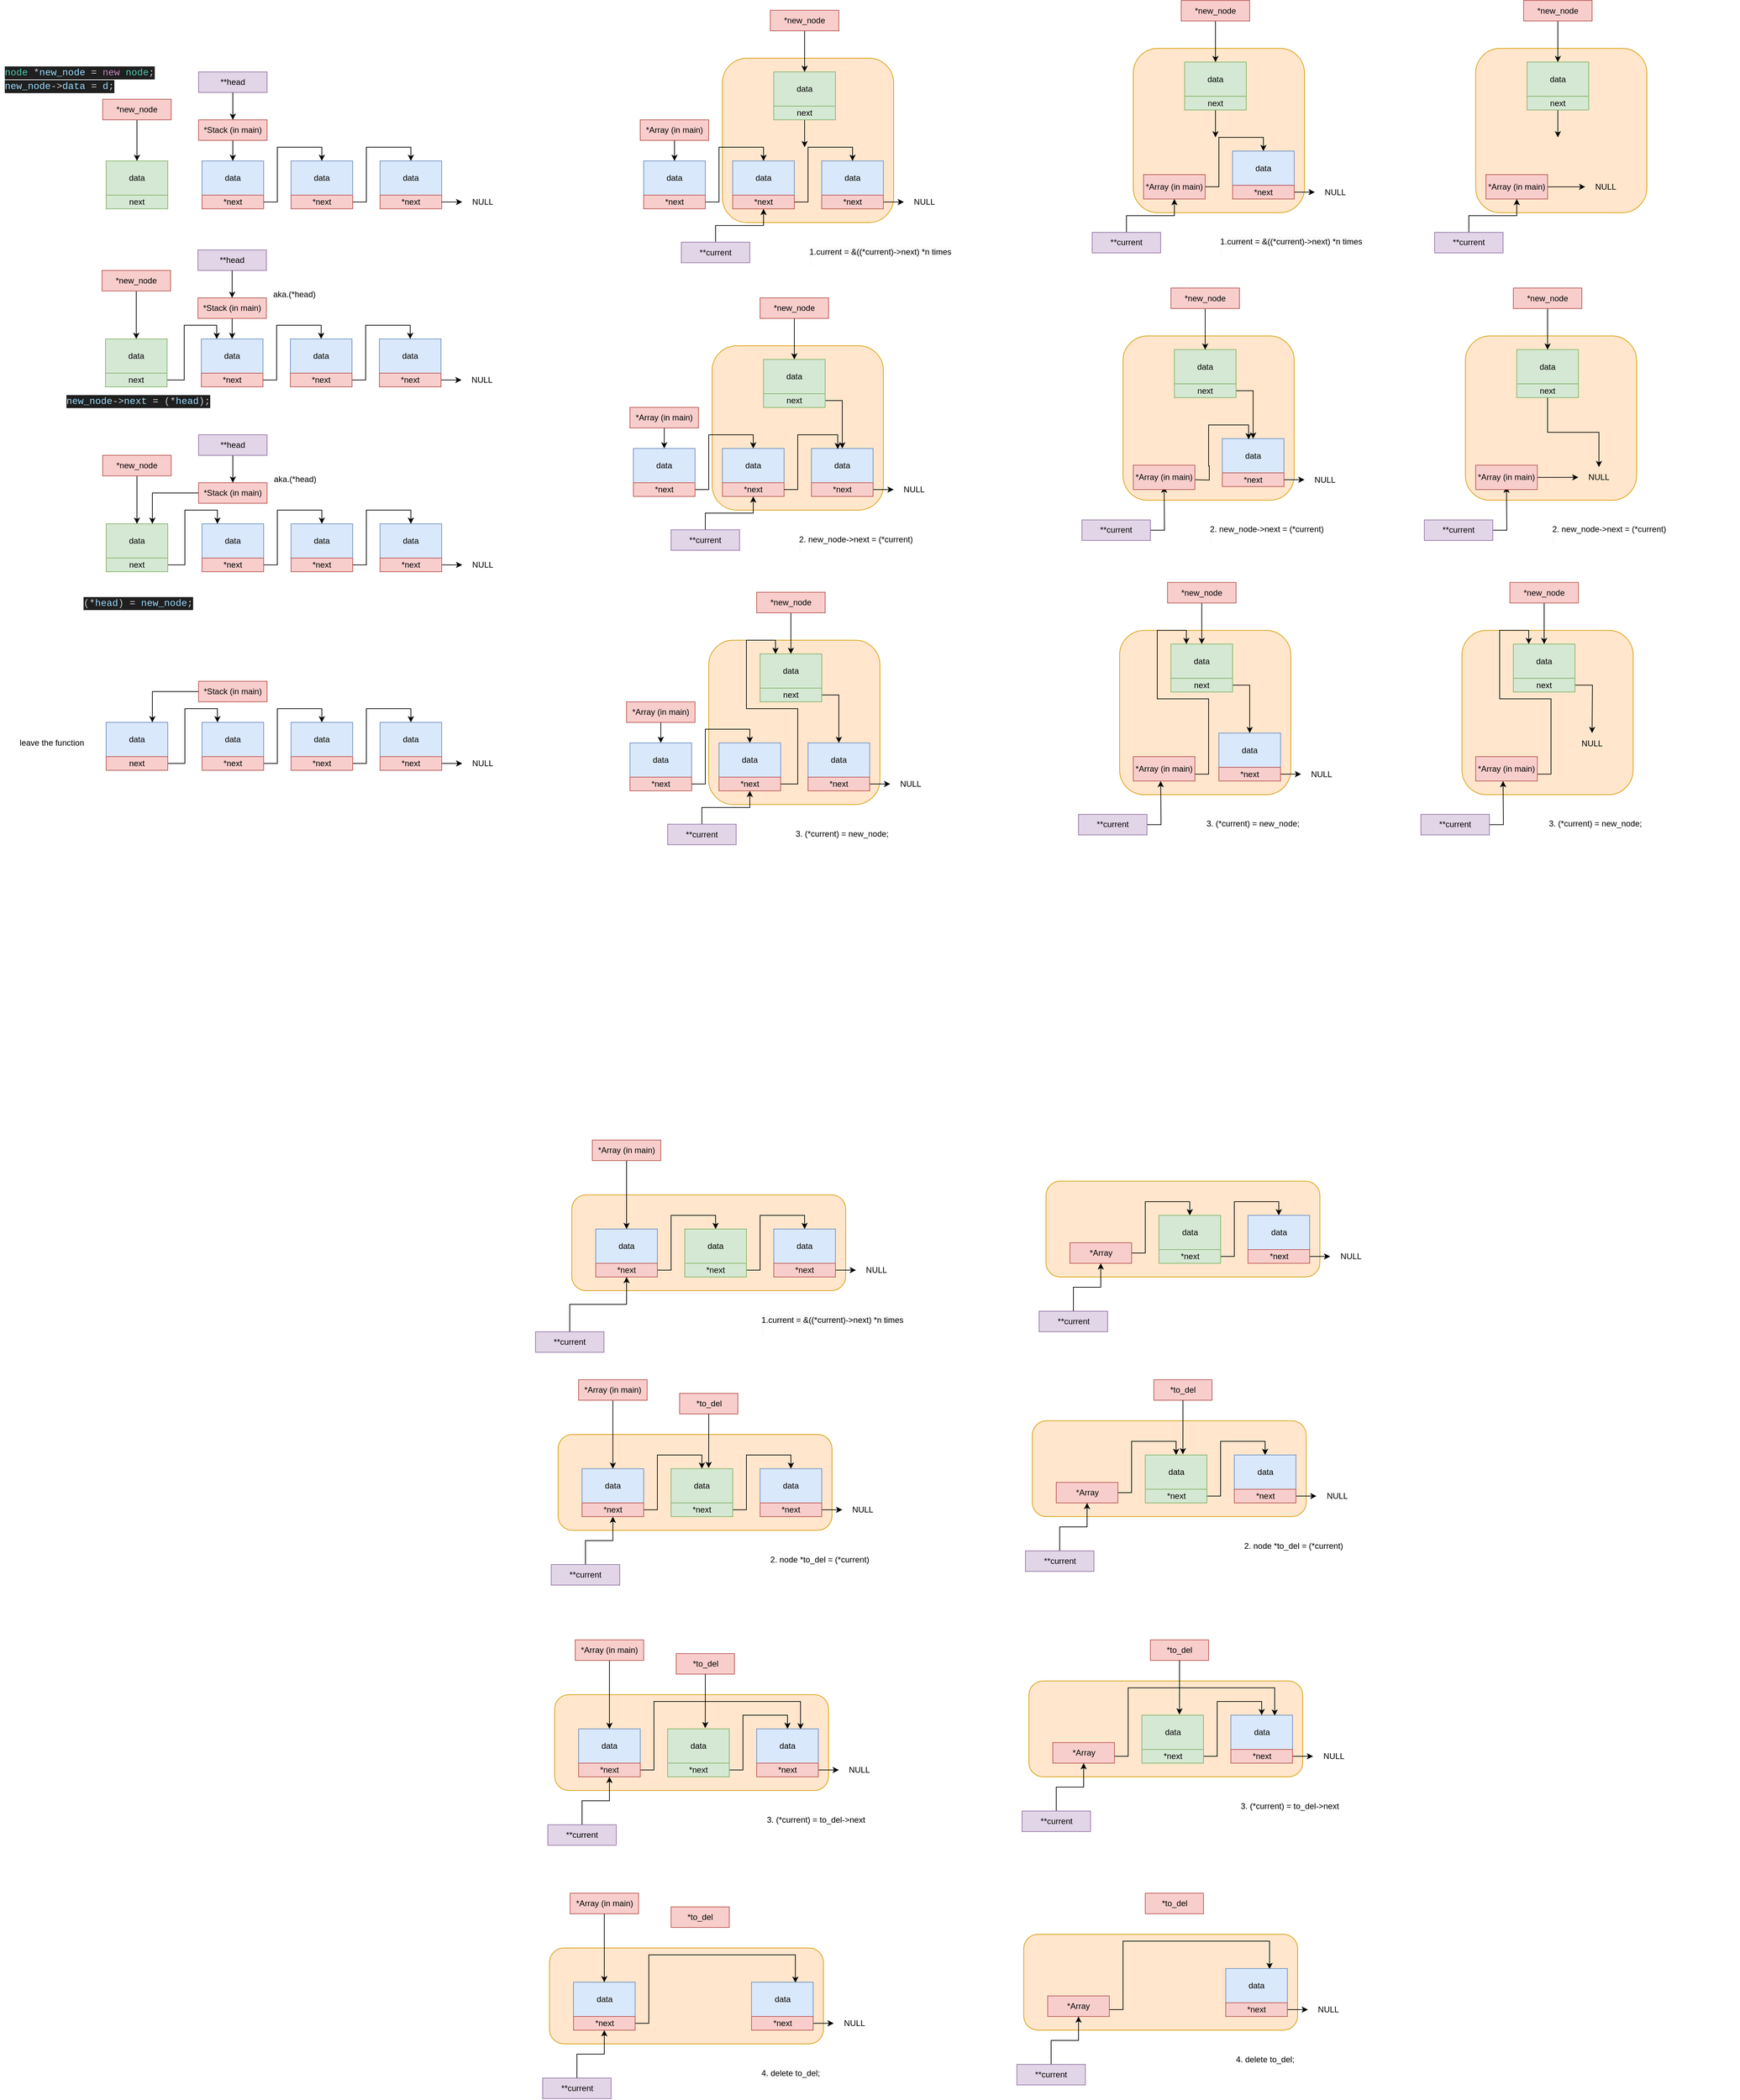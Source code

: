 <mxfile version="24.2.5" type="device">
  <diagram name="第 1 页" id="C-17BdohrKj269mQacvG">
    <mxGraphModel dx="2418" dy="3117" grid="1" gridSize="10" guides="1" tooltips="1" connect="1" arrows="1" fold="1" page="1" pageScale="1" pageWidth="827" pageHeight="1169" math="0" shadow="0">
      <root>
        <mxCell id="0" />
        <mxCell id="1" parent="0" />
        <mxCell id="a13GXLPMyg6RWbdAIP-k-20" value="" style="rounded=1;whiteSpace=wrap;html=1;fillColor=#ffe6cc;strokeColor=#d79b00;" vertex="1" parent="1">
          <mxGeometry x="1100" y="50" width="250" height="240" as="geometry" />
        </mxCell>
        <mxCell id="QNrO9n9_mCQjw6xNV9ND-1" value="data" style="rounded=0;whiteSpace=wrap;html=1;fillColor=#dae8fc;strokeColor=#6c8ebf;" parent="1" vertex="1">
          <mxGeometry x="340" y="200" width="90" height="50" as="geometry" />
        </mxCell>
        <mxCell id="QNrO9n9_mCQjw6xNV9ND-9" style="edgeStyle=orthogonalEdgeStyle;rounded=0;orthogonalLoop=1;jettySize=auto;html=1;entryX=0.5;entryY=0;entryDx=0;entryDy=0;" parent="1" source="QNrO9n9_mCQjw6xNV9ND-2" target="QNrO9n9_mCQjw6xNV9ND-5" edge="1">
          <mxGeometry relative="1" as="geometry" />
        </mxCell>
        <mxCell id="QNrO9n9_mCQjw6xNV9ND-2" value="*next" style="rounded=0;whiteSpace=wrap;html=1;fillColor=#f8cecc;strokeColor=#b85450;" parent="1" vertex="1">
          <mxGeometry x="340" y="250" width="90" height="20" as="geometry" />
        </mxCell>
        <mxCell id="QNrO9n9_mCQjw6xNV9ND-3" value="data" style="rounded=0;whiteSpace=wrap;html=1;fillColor=#d5e8d4;strokeColor=#82b366;" parent="1" vertex="1">
          <mxGeometry x="200" y="200" width="90" height="50" as="geometry" />
        </mxCell>
        <mxCell id="QNrO9n9_mCQjw6xNV9ND-4" value="next" style="rounded=0;whiteSpace=wrap;html=1;fillColor=#d5e8d4;strokeColor=#82b366;" parent="1" vertex="1">
          <mxGeometry x="200" y="250" width="90" height="20" as="geometry" />
        </mxCell>
        <mxCell id="QNrO9n9_mCQjw6xNV9ND-5" value="data" style="rounded=0;whiteSpace=wrap;html=1;fillColor=#dae8fc;strokeColor=#6c8ebf;" parent="1" vertex="1">
          <mxGeometry x="470" y="200" width="90" height="50" as="geometry" />
        </mxCell>
        <mxCell id="QNrO9n9_mCQjw6xNV9ND-10" style="edgeStyle=orthogonalEdgeStyle;rounded=0;orthogonalLoop=1;jettySize=auto;html=1;entryX=0.5;entryY=0;entryDx=0;entryDy=0;" parent="1" source="QNrO9n9_mCQjw6xNV9ND-6" target="QNrO9n9_mCQjw6xNV9ND-7" edge="1">
          <mxGeometry relative="1" as="geometry" />
        </mxCell>
        <mxCell id="QNrO9n9_mCQjw6xNV9ND-6" value="*next" style="rounded=0;whiteSpace=wrap;html=1;fillColor=#f8cecc;strokeColor=#b85450;" parent="1" vertex="1">
          <mxGeometry x="470" y="250" width="90" height="20" as="geometry" />
        </mxCell>
        <mxCell id="QNrO9n9_mCQjw6xNV9ND-7" value="data" style="rounded=0;whiteSpace=wrap;html=1;fillColor=#dae8fc;strokeColor=#6c8ebf;" parent="1" vertex="1">
          <mxGeometry x="600" y="200" width="90" height="50" as="geometry" />
        </mxCell>
        <mxCell id="QNrO9n9_mCQjw6xNV9ND-13" style="edgeStyle=orthogonalEdgeStyle;rounded=0;orthogonalLoop=1;jettySize=auto;html=1;entryX=0;entryY=0.5;entryDx=0;entryDy=0;" parent="1" source="QNrO9n9_mCQjw6xNV9ND-8" target="QNrO9n9_mCQjw6xNV9ND-12" edge="1">
          <mxGeometry relative="1" as="geometry" />
        </mxCell>
        <mxCell id="QNrO9n9_mCQjw6xNV9ND-8" value="*next" style="rounded=0;whiteSpace=wrap;html=1;fillColor=#f8cecc;strokeColor=#b85450;" parent="1" vertex="1">
          <mxGeometry x="600" y="250" width="90" height="20" as="geometry" />
        </mxCell>
        <mxCell id="QNrO9n9_mCQjw6xNV9ND-12" value="NULL" style="text;html=1;align=center;verticalAlign=middle;whiteSpace=wrap;rounded=0;" parent="1" vertex="1">
          <mxGeometry x="720" y="245" width="60" height="30" as="geometry" />
        </mxCell>
        <mxCell id="QNrO9n9_mCQjw6xNV9ND-15" style="edgeStyle=orthogonalEdgeStyle;rounded=0;orthogonalLoop=1;jettySize=auto;html=1;entryX=0.5;entryY=0;entryDx=0;entryDy=0;" parent="1" source="QNrO9n9_mCQjw6xNV9ND-14" target="QNrO9n9_mCQjw6xNV9ND-1" edge="1">
          <mxGeometry relative="1" as="geometry" />
        </mxCell>
        <mxCell id="QNrO9n9_mCQjw6xNV9ND-14" value="*Stack (in main)" style="rounded=0;whiteSpace=wrap;html=1;fillColor=#f8cecc;strokeColor=#b85450;" parent="1" vertex="1">
          <mxGeometry x="335" y="140" width="100" height="30" as="geometry" />
        </mxCell>
        <mxCell id="QNrO9n9_mCQjw6xNV9ND-17" style="edgeStyle=orthogonalEdgeStyle;rounded=0;orthogonalLoop=1;jettySize=auto;html=1;entryX=0.5;entryY=0;entryDx=0;entryDy=0;" parent="1" source="QNrO9n9_mCQjw6xNV9ND-16" target="QNrO9n9_mCQjw6xNV9ND-14" edge="1">
          <mxGeometry relative="1" as="geometry" />
        </mxCell>
        <mxCell id="QNrO9n9_mCQjw6xNV9ND-16" value="**head" style="rounded=0;whiteSpace=wrap;html=1;fillColor=#e1d5e7;strokeColor=#9673a6;" parent="1" vertex="1">
          <mxGeometry x="335" y="70" width="100" height="30" as="geometry" />
        </mxCell>
        <mxCell id="QNrO9n9_mCQjw6xNV9ND-21" value="&lt;div style=&quot;color: #cccccc;background-color: #1f1f1f;font-family: Consolas, &#39;Courier New&#39;, monospace;font-weight: normal;font-size: 14px;line-height: 19px;white-space: pre;&quot;&gt;&lt;div&gt;&lt;span style=&quot;color: #4ec9b0;&quot;&gt;node&lt;/span&gt;&lt;span style=&quot;color: #cccccc;&quot;&gt; &lt;/span&gt;&lt;span style=&quot;color: #d4d4d4;&quot;&gt;*&lt;/span&gt;&lt;span style=&quot;color: #9cdcfe;&quot;&gt;new_node&lt;/span&gt;&lt;span style=&quot;color: #cccccc;&quot;&gt; &lt;/span&gt;&lt;span style=&quot;color: #d4d4d4;&quot;&gt;=&lt;/span&gt;&lt;span style=&quot;color: #cccccc;&quot;&gt; &lt;/span&gt;&lt;span style=&quot;color: #c586c0;&quot;&gt;new&lt;/span&gt;&lt;span style=&quot;color: #cccccc;&quot;&gt; &lt;/span&gt;&lt;span style=&quot;color: #4ec9b0;&quot;&gt;node&lt;/span&gt;&lt;span style=&quot;color: #cccccc;&quot;&gt;;&lt;/span&gt;&lt;/div&gt;&lt;/div&gt;" style="text;whiteSpace=wrap;html=1;" parent="1" vertex="1">
          <mxGeometry x="50" y="55" width="230" height="40" as="geometry" />
        </mxCell>
        <mxCell id="QNrO9n9_mCQjw6xNV9ND-22" value="data" style="rounded=0;whiteSpace=wrap;html=1;fillColor=#dae8fc;strokeColor=#6c8ebf;" parent="1" vertex="1">
          <mxGeometry x="339" y="460" width="90" height="50" as="geometry" />
        </mxCell>
        <mxCell id="QNrO9n9_mCQjw6xNV9ND-23" style="edgeStyle=orthogonalEdgeStyle;rounded=0;orthogonalLoop=1;jettySize=auto;html=1;entryX=0.5;entryY=0;entryDx=0;entryDy=0;" parent="1" source="QNrO9n9_mCQjw6xNV9ND-24" target="QNrO9n9_mCQjw6xNV9ND-27" edge="1">
          <mxGeometry relative="1" as="geometry" />
        </mxCell>
        <mxCell id="QNrO9n9_mCQjw6xNV9ND-24" value="*next" style="rounded=0;whiteSpace=wrap;html=1;fillColor=#f8cecc;strokeColor=#b85450;" parent="1" vertex="1">
          <mxGeometry x="339" y="510" width="90" height="20" as="geometry" />
        </mxCell>
        <mxCell id="QNrO9n9_mCQjw6xNV9ND-25" value="data" style="rounded=0;whiteSpace=wrap;html=1;fillColor=#d5e8d4;strokeColor=#82b366;" parent="1" vertex="1">
          <mxGeometry x="199" y="460" width="90" height="50" as="geometry" />
        </mxCell>
        <mxCell id="QNrO9n9_mCQjw6xNV9ND-43" style="edgeStyle=orthogonalEdgeStyle;rounded=0;orthogonalLoop=1;jettySize=auto;html=1;entryX=0.25;entryY=0;entryDx=0;entryDy=0;" parent="1" source="QNrO9n9_mCQjw6xNV9ND-26" target="QNrO9n9_mCQjw6xNV9ND-22" edge="1">
          <mxGeometry relative="1" as="geometry" />
        </mxCell>
        <mxCell id="QNrO9n9_mCQjw6xNV9ND-26" value="next" style="rounded=0;whiteSpace=wrap;html=1;fillColor=#d5e8d4;strokeColor=#82b366;" parent="1" vertex="1">
          <mxGeometry x="199" y="510" width="90" height="20" as="geometry" />
        </mxCell>
        <mxCell id="QNrO9n9_mCQjw6xNV9ND-27" value="data" style="rounded=0;whiteSpace=wrap;html=1;fillColor=#dae8fc;strokeColor=#6c8ebf;" parent="1" vertex="1">
          <mxGeometry x="469" y="460" width="90" height="50" as="geometry" />
        </mxCell>
        <mxCell id="QNrO9n9_mCQjw6xNV9ND-28" style="edgeStyle=orthogonalEdgeStyle;rounded=0;orthogonalLoop=1;jettySize=auto;html=1;entryX=0.5;entryY=0;entryDx=0;entryDy=0;" parent="1" source="QNrO9n9_mCQjw6xNV9ND-29" target="QNrO9n9_mCQjw6xNV9ND-30" edge="1">
          <mxGeometry relative="1" as="geometry" />
        </mxCell>
        <mxCell id="QNrO9n9_mCQjw6xNV9ND-29" value="*next" style="rounded=0;whiteSpace=wrap;html=1;fillColor=#f8cecc;strokeColor=#b85450;" parent="1" vertex="1">
          <mxGeometry x="469" y="510" width="90" height="20" as="geometry" />
        </mxCell>
        <mxCell id="QNrO9n9_mCQjw6xNV9ND-30" value="data" style="rounded=0;whiteSpace=wrap;html=1;fillColor=#dae8fc;strokeColor=#6c8ebf;" parent="1" vertex="1">
          <mxGeometry x="599" y="460" width="90" height="50" as="geometry" />
        </mxCell>
        <mxCell id="QNrO9n9_mCQjw6xNV9ND-31" style="edgeStyle=orthogonalEdgeStyle;rounded=0;orthogonalLoop=1;jettySize=auto;html=1;entryX=0;entryY=0.5;entryDx=0;entryDy=0;" parent="1" source="QNrO9n9_mCQjw6xNV9ND-32" target="QNrO9n9_mCQjw6xNV9ND-33" edge="1">
          <mxGeometry relative="1" as="geometry" />
        </mxCell>
        <mxCell id="QNrO9n9_mCQjw6xNV9ND-32" value="*next" style="rounded=0;whiteSpace=wrap;html=1;fillColor=#f8cecc;strokeColor=#b85450;" parent="1" vertex="1">
          <mxGeometry x="599" y="510" width="90" height="20" as="geometry" />
        </mxCell>
        <mxCell id="QNrO9n9_mCQjw6xNV9ND-33" value="NULL" style="text;html=1;align=center;verticalAlign=middle;whiteSpace=wrap;rounded=0;" parent="1" vertex="1">
          <mxGeometry x="719" y="505" width="60" height="30" as="geometry" />
        </mxCell>
        <mxCell id="QNrO9n9_mCQjw6xNV9ND-34" style="edgeStyle=orthogonalEdgeStyle;rounded=0;orthogonalLoop=1;jettySize=auto;html=1;entryX=0.5;entryY=0;entryDx=0;entryDy=0;" parent="1" source="QNrO9n9_mCQjw6xNV9ND-35" target="QNrO9n9_mCQjw6xNV9ND-22" edge="1">
          <mxGeometry relative="1" as="geometry" />
        </mxCell>
        <mxCell id="QNrO9n9_mCQjw6xNV9ND-35" value="*Stack (in main)" style="rounded=0;whiteSpace=wrap;html=1;fillColor=#f8cecc;strokeColor=#b85450;" parent="1" vertex="1">
          <mxGeometry x="334" y="400" width="100" height="30" as="geometry" />
        </mxCell>
        <mxCell id="QNrO9n9_mCQjw6xNV9ND-36" style="edgeStyle=orthogonalEdgeStyle;rounded=0;orthogonalLoop=1;jettySize=auto;html=1;entryX=0.5;entryY=0;entryDx=0;entryDy=0;" parent="1" source="QNrO9n9_mCQjw6xNV9ND-37" target="QNrO9n9_mCQjw6xNV9ND-35" edge="1">
          <mxGeometry relative="1" as="geometry" />
        </mxCell>
        <mxCell id="QNrO9n9_mCQjw6xNV9ND-37" value="**head" style="rounded=0;whiteSpace=wrap;html=1;fillColor=#e1d5e7;strokeColor=#9673a6;" parent="1" vertex="1">
          <mxGeometry x="334" y="330" width="100" height="30" as="geometry" />
        </mxCell>
        <mxCell id="QNrO9n9_mCQjw6xNV9ND-39" value="&lt;div style=&quot;color: #cccccc;background-color: #1f1f1f;font-family: Consolas, &#39;Courier New&#39;, monospace;font-weight: normal;font-size: 14px;line-height: 19px;white-space: pre;&quot;&gt;&lt;div&gt;&lt;span style=&quot;color: #9cdcfe;&quot;&gt;new_node&lt;/span&gt;&lt;span style=&quot;color: #cccccc;&quot;&gt;-&amp;gt;&lt;/span&gt;&lt;span style=&quot;color: #9cdcfe;&quot;&gt;data&lt;/span&gt;&lt;span style=&quot;color: #cccccc;&quot;&gt; &lt;/span&gt;&lt;span style=&quot;color: #d4d4d4;&quot;&gt;=&lt;/span&gt;&lt;span style=&quot;color: #cccccc;&quot;&gt; &lt;/span&gt;&lt;span style=&quot;color: #9cdcfe;&quot;&gt;d&lt;/span&gt;&lt;span style=&quot;color: #cccccc;&quot;&gt;;&lt;/span&gt;&lt;/div&gt;&lt;/div&gt;" style="text;whiteSpace=wrap;html=1;" parent="1" vertex="1">
          <mxGeometry x="50" y="75" width="180" height="40" as="geometry" />
        </mxCell>
        <mxCell id="QNrO9n9_mCQjw6xNV9ND-41" value="&lt;div style=&quot;color: #cccccc;background-color: #1f1f1f;font-family: Consolas, &#39;Courier New&#39;, monospace;font-weight: normal;font-size: 14px;line-height: 19px;white-space: pre;&quot;&gt;&lt;div&gt;&lt;span style=&quot;color: #9cdcfe;&quot;&gt;new_node&lt;/span&gt;&lt;span style=&quot;color: #cccccc;&quot;&gt;-&amp;gt;&lt;/span&gt;&lt;span style=&quot;color: #9cdcfe;&quot;&gt;next&lt;/span&gt;&lt;span style=&quot;color: #cccccc;&quot;&gt; &lt;/span&gt;&lt;span style=&quot;color: #d4d4d4;&quot;&gt;=&lt;/span&gt;&lt;span style=&quot;color: #cccccc;&quot;&gt; (&lt;/span&gt;&lt;span style=&quot;color: #d4d4d4;&quot;&gt;*&lt;/span&gt;&lt;span style=&quot;color: #9cdcfe;&quot;&gt;head&lt;/span&gt;&lt;span style=&quot;color: #cccccc;&quot;&gt;);&lt;/span&gt;&lt;/div&gt;&lt;/div&gt;" style="text;whiteSpace=wrap;html=1;" parent="1" vertex="1">
          <mxGeometry x="140" y="535" width="230" height="40" as="geometry" />
        </mxCell>
        <mxCell id="QNrO9n9_mCQjw6xNV9ND-42" value="aka.(*head)" style="text;html=1;align=center;verticalAlign=middle;whiteSpace=wrap;rounded=0;" parent="1" vertex="1">
          <mxGeometry x="430" y="380" width="90" height="30" as="geometry" />
        </mxCell>
        <mxCell id="QNrO9n9_mCQjw6xNV9ND-44" value="data" style="rounded=0;whiteSpace=wrap;html=1;fillColor=#dae8fc;strokeColor=#6c8ebf;" parent="1" vertex="1">
          <mxGeometry x="340" y="730" width="90" height="50" as="geometry" />
        </mxCell>
        <mxCell id="QNrO9n9_mCQjw6xNV9ND-45" style="edgeStyle=orthogonalEdgeStyle;rounded=0;orthogonalLoop=1;jettySize=auto;html=1;entryX=0.5;entryY=0;entryDx=0;entryDy=0;" parent="1" source="QNrO9n9_mCQjw6xNV9ND-46" target="QNrO9n9_mCQjw6xNV9ND-50" edge="1">
          <mxGeometry relative="1" as="geometry" />
        </mxCell>
        <mxCell id="QNrO9n9_mCQjw6xNV9ND-46" value="*next" style="rounded=0;whiteSpace=wrap;html=1;fillColor=#f8cecc;strokeColor=#b85450;" parent="1" vertex="1">
          <mxGeometry x="340" y="780" width="90" height="20" as="geometry" />
        </mxCell>
        <mxCell id="QNrO9n9_mCQjw6xNV9ND-47" value="data" style="rounded=0;whiteSpace=wrap;html=1;fillColor=#d5e8d4;strokeColor=#82b366;" parent="1" vertex="1">
          <mxGeometry x="200" y="730" width="90" height="50" as="geometry" />
        </mxCell>
        <mxCell id="QNrO9n9_mCQjw6xNV9ND-48" style="edgeStyle=orthogonalEdgeStyle;rounded=0;orthogonalLoop=1;jettySize=auto;html=1;entryX=0.25;entryY=0;entryDx=0;entryDy=0;" parent="1" source="QNrO9n9_mCQjw6xNV9ND-49" target="QNrO9n9_mCQjw6xNV9ND-44" edge="1">
          <mxGeometry relative="1" as="geometry" />
        </mxCell>
        <mxCell id="QNrO9n9_mCQjw6xNV9ND-49" value="next" style="rounded=0;whiteSpace=wrap;html=1;fillColor=#d5e8d4;strokeColor=#82b366;" parent="1" vertex="1">
          <mxGeometry x="200" y="780" width="90" height="20" as="geometry" />
        </mxCell>
        <mxCell id="QNrO9n9_mCQjw6xNV9ND-50" value="data" style="rounded=0;whiteSpace=wrap;html=1;fillColor=#dae8fc;strokeColor=#6c8ebf;" parent="1" vertex="1">
          <mxGeometry x="470" y="730" width="90" height="50" as="geometry" />
        </mxCell>
        <mxCell id="QNrO9n9_mCQjw6xNV9ND-51" style="edgeStyle=orthogonalEdgeStyle;rounded=0;orthogonalLoop=1;jettySize=auto;html=1;entryX=0.5;entryY=0;entryDx=0;entryDy=0;" parent="1" source="QNrO9n9_mCQjw6xNV9ND-52" target="QNrO9n9_mCQjw6xNV9ND-53" edge="1">
          <mxGeometry relative="1" as="geometry" />
        </mxCell>
        <mxCell id="QNrO9n9_mCQjw6xNV9ND-52" value="*next" style="rounded=0;whiteSpace=wrap;html=1;fillColor=#f8cecc;strokeColor=#b85450;" parent="1" vertex="1">
          <mxGeometry x="470" y="780" width="90" height="20" as="geometry" />
        </mxCell>
        <mxCell id="QNrO9n9_mCQjw6xNV9ND-53" value="data" style="rounded=0;whiteSpace=wrap;html=1;fillColor=#dae8fc;strokeColor=#6c8ebf;" parent="1" vertex="1">
          <mxGeometry x="600" y="730" width="90" height="50" as="geometry" />
        </mxCell>
        <mxCell id="QNrO9n9_mCQjw6xNV9ND-54" style="edgeStyle=orthogonalEdgeStyle;rounded=0;orthogonalLoop=1;jettySize=auto;html=1;entryX=0;entryY=0.5;entryDx=0;entryDy=0;" parent="1" source="QNrO9n9_mCQjw6xNV9ND-55" target="QNrO9n9_mCQjw6xNV9ND-56" edge="1">
          <mxGeometry relative="1" as="geometry" />
        </mxCell>
        <mxCell id="QNrO9n9_mCQjw6xNV9ND-55" value="*next" style="rounded=0;whiteSpace=wrap;html=1;fillColor=#f8cecc;strokeColor=#b85450;" parent="1" vertex="1">
          <mxGeometry x="600" y="780" width="90" height="20" as="geometry" />
        </mxCell>
        <mxCell id="QNrO9n9_mCQjw6xNV9ND-56" value="NULL" style="text;html=1;align=center;verticalAlign=middle;whiteSpace=wrap;rounded=0;" parent="1" vertex="1">
          <mxGeometry x="720" y="775" width="60" height="30" as="geometry" />
        </mxCell>
        <mxCell id="QNrO9n9_mCQjw6xNV9ND-75" style="edgeStyle=orthogonalEdgeStyle;rounded=0;orthogonalLoop=1;jettySize=auto;html=1;entryX=0.75;entryY=0;entryDx=0;entryDy=0;" parent="1" source="QNrO9n9_mCQjw6xNV9ND-58" target="QNrO9n9_mCQjw6xNV9ND-47" edge="1">
          <mxGeometry relative="1" as="geometry" />
        </mxCell>
        <mxCell id="QNrO9n9_mCQjw6xNV9ND-58" value="*Stack (in main)" style="rounded=0;whiteSpace=wrap;html=1;fillColor=#f8cecc;strokeColor=#b85450;" parent="1" vertex="1">
          <mxGeometry x="335" y="670" width="100" height="30" as="geometry" />
        </mxCell>
        <mxCell id="QNrO9n9_mCQjw6xNV9ND-59" style="edgeStyle=orthogonalEdgeStyle;rounded=0;orthogonalLoop=1;jettySize=auto;html=1;entryX=0.5;entryY=0;entryDx=0;entryDy=0;" parent="1" source="QNrO9n9_mCQjw6xNV9ND-60" target="QNrO9n9_mCQjw6xNV9ND-58" edge="1">
          <mxGeometry relative="1" as="geometry" />
        </mxCell>
        <mxCell id="QNrO9n9_mCQjw6xNV9ND-60" value="**head" style="rounded=0;whiteSpace=wrap;html=1;fillColor=#e1d5e7;strokeColor=#9673a6;" parent="1" vertex="1">
          <mxGeometry x="335" y="600" width="100" height="30" as="geometry" />
        </mxCell>
        <mxCell id="QNrO9n9_mCQjw6xNV9ND-62" value="aka.(*head)" style="text;html=1;align=center;verticalAlign=middle;whiteSpace=wrap;rounded=0;" parent="1" vertex="1">
          <mxGeometry x="431" y="650" width="90" height="30" as="geometry" />
        </mxCell>
        <mxCell id="QNrO9n9_mCQjw6xNV9ND-63" value="&lt;div style=&quot;color: #cccccc;background-color: #1f1f1f;font-family: Consolas, &#39;Courier New&#39;, monospace;font-weight: normal;font-size: 14px;line-height: 19px;white-space: pre;&quot;&gt;&lt;div&gt;&lt;span style=&quot;color: #cccccc;&quot;&gt;(&lt;/span&gt;&lt;span style=&quot;color: #d4d4d4;&quot;&gt;*&lt;/span&gt;&lt;span style=&quot;color: #9cdcfe;&quot;&gt;head&lt;/span&gt;&lt;span style=&quot;color: #cccccc;&quot;&gt;) &lt;/span&gt;&lt;span style=&quot;color: #d4d4d4;&quot;&gt;=&lt;/span&gt;&lt;span style=&quot;color: #cccccc;&quot;&gt; &lt;/span&gt;&lt;span style=&quot;color: #9cdcfe;&quot;&gt;new_node&lt;/span&gt;&lt;span style=&quot;color: #cccccc;&quot;&gt;;&lt;/span&gt;&lt;/div&gt;&lt;/div&gt;" style="text;whiteSpace=wrap;html=1;" parent="1" vertex="1">
          <mxGeometry x="165" y="830" width="180" height="40" as="geometry" />
        </mxCell>
        <mxCell id="QNrO9n9_mCQjw6xNV9ND-68" style="edgeStyle=orthogonalEdgeStyle;rounded=0;orthogonalLoop=1;jettySize=auto;html=1;entryX=0.5;entryY=0;entryDx=0;entryDy=0;" parent="1" source="QNrO9n9_mCQjw6xNV9ND-67" target="QNrO9n9_mCQjw6xNV9ND-3" edge="1">
          <mxGeometry relative="1" as="geometry" />
        </mxCell>
        <mxCell id="QNrO9n9_mCQjw6xNV9ND-67" value="*new_node" style="rounded=0;whiteSpace=wrap;html=1;fillColor=#f8cecc;strokeColor=#b85450;" parent="1" vertex="1">
          <mxGeometry x="195" y="110" width="100" height="30" as="geometry" />
        </mxCell>
        <mxCell id="QNrO9n9_mCQjw6xNV9ND-72" style="edgeStyle=orthogonalEdgeStyle;rounded=0;orthogonalLoop=1;jettySize=auto;html=1;" parent="1" source="QNrO9n9_mCQjw6xNV9ND-71" target="QNrO9n9_mCQjw6xNV9ND-25" edge="1">
          <mxGeometry relative="1" as="geometry" />
        </mxCell>
        <mxCell id="QNrO9n9_mCQjw6xNV9ND-71" value="*new_node" style="rounded=0;whiteSpace=wrap;html=1;fillColor=#f8cecc;strokeColor=#b85450;" parent="1" vertex="1">
          <mxGeometry x="194" y="360" width="100" height="30" as="geometry" />
        </mxCell>
        <mxCell id="QNrO9n9_mCQjw6xNV9ND-74" style="edgeStyle=orthogonalEdgeStyle;rounded=0;orthogonalLoop=1;jettySize=auto;html=1;" parent="1" source="QNrO9n9_mCQjw6xNV9ND-73" target="QNrO9n9_mCQjw6xNV9ND-47" edge="1">
          <mxGeometry relative="1" as="geometry" />
        </mxCell>
        <mxCell id="QNrO9n9_mCQjw6xNV9ND-73" value="*new_node" style="rounded=0;whiteSpace=wrap;html=1;fillColor=#f8cecc;strokeColor=#b85450;" parent="1" vertex="1">
          <mxGeometry x="195" y="630" width="100" height="30" as="geometry" />
        </mxCell>
        <mxCell id="QNrO9n9_mCQjw6xNV9ND-97" value="data" style="rounded=0;whiteSpace=wrap;html=1;fillColor=#dae8fc;strokeColor=#6c8ebf;" parent="1" vertex="1">
          <mxGeometry x="340" y="1020" width="90" height="50" as="geometry" />
        </mxCell>
        <mxCell id="QNrO9n9_mCQjw6xNV9ND-98" style="edgeStyle=orthogonalEdgeStyle;rounded=0;orthogonalLoop=1;jettySize=auto;html=1;entryX=0.5;entryY=0;entryDx=0;entryDy=0;" parent="1" source="QNrO9n9_mCQjw6xNV9ND-99" target="QNrO9n9_mCQjw6xNV9ND-103" edge="1">
          <mxGeometry relative="1" as="geometry" />
        </mxCell>
        <mxCell id="QNrO9n9_mCQjw6xNV9ND-99" value="*next" style="rounded=0;whiteSpace=wrap;html=1;fillColor=#f8cecc;strokeColor=#b85450;" parent="1" vertex="1">
          <mxGeometry x="340" y="1070" width="90" height="20" as="geometry" />
        </mxCell>
        <mxCell id="QNrO9n9_mCQjw6xNV9ND-100" value="data" style="rounded=0;whiteSpace=wrap;html=1;fillColor=#dae8fc;strokeColor=#6c8ebf;" parent="1" vertex="1">
          <mxGeometry x="200" y="1020" width="90" height="50" as="geometry" />
        </mxCell>
        <mxCell id="QNrO9n9_mCQjw6xNV9ND-101" style="edgeStyle=orthogonalEdgeStyle;rounded=0;orthogonalLoop=1;jettySize=auto;html=1;entryX=0.25;entryY=0;entryDx=0;entryDy=0;" parent="1" source="QNrO9n9_mCQjw6xNV9ND-102" target="QNrO9n9_mCQjw6xNV9ND-97" edge="1">
          <mxGeometry relative="1" as="geometry" />
        </mxCell>
        <mxCell id="QNrO9n9_mCQjw6xNV9ND-102" value="next" style="rounded=0;whiteSpace=wrap;html=1;fillColor=#f8cecc;strokeColor=#b85450;" parent="1" vertex="1">
          <mxGeometry x="200" y="1070" width="90" height="20" as="geometry" />
        </mxCell>
        <mxCell id="QNrO9n9_mCQjw6xNV9ND-103" value="data" style="rounded=0;whiteSpace=wrap;html=1;fillColor=#dae8fc;strokeColor=#6c8ebf;" parent="1" vertex="1">
          <mxGeometry x="470" y="1020" width="90" height="50" as="geometry" />
        </mxCell>
        <mxCell id="QNrO9n9_mCQjw6xNV9ND-104" style="edgeStyle=orthogonalEdgeStyle;rounded=0;orthogonalLoop=1;jettySize=auto;html=1;entryX=0.5;entryY=0;entryDx=0;entryDy=0;" parent="1" source="QNrO9n9_mCQjw6xNV9ND-105" target="QNrO9n9_mCQjw6xNV9ND-106" edge="1">
          <mxGeometry relative="1" as="geometry" />
        </mxCell>
        <mxCell id="QNrO9n9_mCQjw6xNV9ND-105" value="*next" style="rounded=0;whiteSpace=wrap;html=1;fillColor=#f8cecc;strokeColor=#b85450;" parent="1" vertex="1">
          <mxGeometry x="470" y="1070" width="90" height="20" as="geometry" />
        </mxCell>
        <mxCell id="QNrO9n9_mCQjw6xNV9ND-106" value="data" style="rounded=0;whiteSpace=wrap;html=1;fillColor=#dae8fc;strokeColor=#6c8ebf;" parent="1" vertex="1">
          <mxGeometry x="600" y="1020" width="90" height="50" as="geometry" />
        </mxCell>
        <mxCell id="QNrO9n9_mCQjw6xNV9ND-107" style="edgeStyle=orthogonalEdgeStyle;rounded=0;orthogonalLoop=1;jettySize=auto;html=1;entryX=0;entryY=0.5;entryDx=0;entryDy=0;" parent="1" source="QNrO9n9_mCQjw6xNV9ND-108" target="QNrO9n9_mCQjw6xNV9ND-109" edge="1">
          <mxGeometry relative="1" as="geometry" />
        </mxCell>
        <mxCell id="QNrO9n9_mCQjw6xNV9ND-108" value="*next" style="rounded=0;whiteSpace=wrap;html=1;fillColor=#f8cecc;strokeColor=#b85450;" parent="1" vertex="1">
          <mxGeometry x="600" y="1070" width="90" height="20" as="geometry" />
        </mxCell>
        <mxCell id="QNrO9n9_mCQjw6xNV9ND-109" value="NULL" style="text;html=1;align=center;verticalAlign=middle;whiteSpace=wrap;rounded=0;" parent="1" vertex="1">
          <mxGeometry x="720" y="1065" width="60" height="30" as="geometry" />
        </mxCell>
        <mxCell id="QNrO9n9_mCQjw6xNV9ND-110" style="edgeStyle=orthogonalEdgeStyle;rounded=0;orthogonalLoop=1;jettySize=auto;html=1;entryX=0.75;entryY=0;entryDx=0;entryDy=0;" parent="1" source="QNrO9n9_mCQjw6xNV9ND-111" target="QNrO9n9_mCQjw6xNV9ND-100" edge="1">
          <mxGeometry relative="1" as="geometry" />
        </mxCell>
        <mxCell id="QNrO9n9_mCQjw6xNV9ND-111" value="*Stack (in main)" style="rounded=0;whiteSpace=wrap;html=1;fillColor=#f8cecc;strokeColor=#b85450;" parent="1" vertex="1">
          <mxGeometry x="335" y="960" width="100" height="30" as="geometry" />
        </mxCell>
        <mxCell id="QNrO9n9_mCQjw6xNV9ND-115" value="&lt;div style=&quot;color: #cccccc;background-color: #1f1f1f;font-family: Consolas, &#39;Courier New&#39;, monospace;font-weight: normal;font-size: 14px;line-height: 19px;white-space: pre;&quot;&gt;&lt;br&gt;&lt;/div&gt;" style="text;whiteSpace=wrap;html=1;" parent="1" vertex="1">
          <mxGeometry x="165" y="1120" width="180" height="40" as="geometry" />
        </mxCell>
        <mxCell id="QNrO9n9_mCQjw6xNV9ND-118" value="leave the function&amp;nbsp;" style="text;html=1;align=center;verticalAlign=middle;whiteSpace=wrap;rounded=0;" parent="1" vertex="1">
          <mxGeometry x="45" y="1035" width="155" height="30" as="geometry" />
        </mxCell>
        <mxCell id="a13GXLPMyg6RWbdAIP-k-1" value="data" style="rounded=0;whiteSpace=wrap;html=1;fillColor=#dae8fc;strokeColor=#6c8ebf;" vertex="1" parent="1">
          <mxGeometry x="985" y="200" width="90" height="50" as="geometry" />
        </mxCell>
        <mxCell id="a13GXLPMyg6RWbdAIP-k-2" style="edgeStyle=orthogonalEdgeStyle;rounded=0;orthogonalLoop=1;jettySize=auto;html=1;entryX=0.5;entryY=0;entryDx=0;entryDy=0;" edge="1" parent="1" source="a13GXLPMyg6RWbdAIP-k-3" target="a13GXLPMyg6RWbdAIP-k-4">
          <mxGeometry relative="1" as="geometry" />
        </mxCell>
        <mxCell id="a13GXLPMyg6RWbdAIP-k-3" value="*next" style="rounded=0;whiteSpace=wrap;html=1;fillColor=#f8cecc;strokeColor=#b85450;" vertex="1" parent="1">
          <mxGeometry x="985" y="250" width="90" height="20" as="geometry" />
        </mxCell>
        <mxCell id="a13GXLPMyg6RWbdAIP-k-4" value="data" style="rounded=0;whiteSpace=wrap;html=1;fillColor=#dae8fc;strokeColor=#6c8ebf;" vertex="1" parent="1">
          <mxGeometry x="1115" y="200" width="90" height="50" as="geometry" />
        </mxCell>
        <mxCell id="a13GXLPMyg6RWbdAIP-k-5" style="edgeStyle=orthogonalEdgeStyle;rounded=0;orthogonalLoop=1;jettySize=auto;html=1;entryX=0.5;entryY=0;entryDx=0;entryDy=0;" edge="1" parent="1" source="a13GXLPMyg6RWbdAIP-k-6" target="a13GXLPMyg6RWbdAIP-k-7">
          <mxGeometry relative="1" as="geometry" />
        </mxCell>
        <mxCell id="a13GXLPMyg6RWbdAIP-k-6" value="*next" style="rounded=0;whiteSpace=wrap;html=1;fillColor=#f8cecc;strokeColor=#b85450;" vertex="1" parent="1">
          <mxGeometry x="1115" y="250" width="90" height="20" as="geometry" />
        </mxCell>
        <mxCell id="a13GXLPMyg6RWbdAIP-k-7" value="data" style="rounded=0;whiteSpace=wrap;html=1;fillColor=#dae8fc;strokeColor=#6c8ebf;" vertex="1" parent="1">
          <mxGeometry x="1245" y="200" width="90" height="50" as="geometry" />
        </mxCell>
        <mxCell id="a13GXLPMyg6RWbdAIP-k-8" style="edgeStyle=orthogonalEdgeStyle;rounded=0;orthogonalLoop=1;jettySize=auto;html=1;entryX=0;entryY=0.5;entryDx=0;entryDy=0;" edge="1" parent="1" source="a13GXLPMyg6RWbdAIP-k-9" target="a13GXLPMyg6RWbdAIP-k-10">
          <mxGeometry relative="1" as="geometry" />
        </mxCell>
        <mxCell id="a13GXLPMyg6RWbdAIP-k-9" value="*next" style="rounded=0;whiteSpace=wrap;html=1;fillColor=#f8cecc;strokeColor=#b85450;" vertex="1" parent="1">
          <mxGeometry x="1245" y="250" width="90" height="20" as="geometry" />
        </mxCell>
        <mxCell id="a13GXLPMyg6RWbdAIP-k-10" value="NULL" style="text;html=1;align=center;verticalAlign=middle;whiteSpace=wrap;rounded=0;" vertex="1" parent="1">
          <mxGeometry x="1365" y="245" width="60" height="30" as="geometry" />
        </mxCell>
        <mxCell id="a13GXLPMyg6RWbdAIP-k-11" style="edgeStyle=orthogonalEdgeStyle;rounded=0;orthogonalLoop=1;jettySize=auto;html=1;entryX=0.5;entryY=0;entryDx=0;entryDy=0;" edge="1" parent="1" source="a13GXLPMyg6RWbdAIP-k-12" target="a13GXLPMyg6RWbdAIP-k-1">
          <mxGeometry relative="1" as="geometry" />
        </mxCell>
        <mxCell id="a13GXLPMyg6RWbdAIP-k-12" value="*Array (in main)" style="rounded=0;whiteSpace=wrap;html=1;fillColor=#f8cecc;strokeColor=#b85450;" vertex="1" parent="1">
          <mxGeometry x="980" y="140" width="100" height="30" as="geometry" />
        </mxCell>
        <mxCell id="a13GXLPMyg6RWbdAIP-k-27" style="edgeStyle=orthogonalEdgeStyle;rounded=0;orthogonalLoop=1;jettySize=auto;html=1;entryX=0.5;entryY=1;entryDx=0;entryDy=0;" edge="1" parent="1" source="a13GXLPMyg6RWbdAIP-k-14" target="a13GXLPMyg6RWbdAIP-k-6">
          <mxGeometry relative="1" as="geometry" />
        </mxCell>
        <mxCell id="a13GXLPMyg6RWbdAIP-k-14" value="**current" style="rounded=0;whiteSpace=wrap;html=1;fillColor=#e1d5e7;strokeColor=#9673a6;" vertex="1" parent="1">
          <mxGeometry x="1040" y="318.72" width="100" height="30" as="geometry" />
        </mxCell>
        <mxCell id="a13GXLPMyg6RWbdAIP-k-15" value="data" style="rounded=0;whiteSpace=wrap;html=1;fillColor=#d5e8d4;strokeColor=#82b366;" vertex="1" parent="1">
          <mxGeometry x="1175" y="70" width="90" height="50" as="geometry" />
        </mxCell>
        <mxCell id="a13GXLPMyg6RWbdAIP-k-19" style="edgeStyle=orthogonalEdgeStyle;rounded=0;orthogonalLoop=1;jettySize=auto;html=1;" edge="1" parent="1" source="a13GXLPMyg6RWbdAIP-k-16">
          <mxGeometry relative="1" as="geometry">
            <mxPoint x="1220" y="180" as="targetPoint" />
          </mxGeometry>
        </mxCell>
        <mxCell id="a13GXLPMyg6RWbdAIP-k-16" value="next" style="rounded=0;whiteSpace=wrap;html=1;fillColor=#d5e8d4;strokeColor=#82b366;" vertex="1" parent="1">
          <mxGeometry x="1175" y="120" width="90" height="20" as="geometry" />
        </mxCell>
        <mxCell id="a13GXLPMyg6RWbdAIP-k-17" style="edgeStyle=orthogonalEdgeStyle;rounded=0;orthogonalLoop=1;jettySize=auto;html=1;entryX=0.5;entryY=0;entryDx=0;entryDy=0;" edge="1" parent="1" source="a13GXLPMyg6RWbdAIP-k-18" target="a13GXLPMyg6RWbdAIP-k-15">
          <mxGeometry relative="1" as="geometry" />
        </mxCell>
        <mxCell id="a13GXLPMyg6RWbdAIP-k-18" value="*new_node" style="rounded=0;whiteSpace=wrap;html=1;fillColor=#f8cecc;strokeColor=#b85450;" vertex="1" parent="1">
          <mxGeometry x="1170" y="-20" width="100" height="30" as="geometry" />
        </mxCell>
        <mxCell id="a13GXLPMyg6RWbdAIP-k-24" value="&lt;span style=&quot;color: rgb(0, 0, 0); font-family: Helvetica; font-size: 12px; font-style: normal; font-variant-ligatures: normal; font-variant-caps: normal; font-weight: 400; letter-spacing: normal; orphans: 2; text-align: center; text-indent: 0px; text-transform: none; widows: 2; word-spacing: 0px; -webkit-text-stroke-width: 0px; white-space: normal; background-color: rgb(251, 251, 251); text-decoration-thickness: initial; text-decoration-style: initial; text-decoration-color: initial; display: inline !important; float: none;&quot;&gt;1.current = &amp;amp;((*current)-&amp;gt;next) *n times&lt;/span&gt;&lt;div&gt;&lt;span style=&quot;color: rgb(0, 0, 0); font-family: Helvetica; font-size: 12px; font-style: normal; font-variant-ligatures: normal; font-variant-caps: normal; font-weight: 400; letter-spacing: normal; orphans: 2; text-align: center; text-indent: 0px; text-transform: none; widows: 2; word-spacing: 0px; -webkit-text-stroke-width: 0px; white-space: normal; background-color: rgb(251, 251, 251); text-decoration-thickness: initial; text-decoration-style: initial; text-decoration-color: initial; display: inline !important; float: none;&quot;&gt;&amp;nbsp;&lt;/span&gt;&lt;/div&gt;" style="text;whiteSpace=wrap;html=1;" vertex="1" parent="1">
          <mxGeometry x="1225" y="318.72" width="275" height="21.28" as="geometry" />
        </mxCell>
        <mxCell id="a13GXLPMyg6RWbdAIP-k-28" value="" style="rounded=1;whiteSpace=wrap;html=1;fillColor=#ffe6cc;strokeColor=#d79b00;" vertex="1" parent="1">
          <mxGeometry x="1085" y="470" width="250" height="240" as="geometry" />
        </mxCell>
        <mxCell id="a13GXLPMyg6RWbdAIP-k-29" value="data" style="rounded=0;whiteSpace=wrap;html=1;fillColor=#dae8fc;strokeColor=#6c8ebf;" vertex="1" parent="1">
          <mxGeometry x="970" y="620" width="90" height="50" as="geometry" />
        </mxCell>
        <mxCell id="a13GXLPMyg6RWbdAIP-k-30" style="edgeStyle=orthogonalEdgeStyle;rounded=0;orthogonalLoop=1;jettySize=auto;html=1;entryX=0.5;entryY=0;entryDx=0;entryDy=0;" edge="1" parent="1" source="a13GXLPMyg6RWbdAIP-k-31" target="a13GXLPMyg6RWbdAIP-k-32">
          <mxGeometry relative="1" as="geometry" />
        </mxCell>
        <mxCell id="a13GXLPMyg6RWbdAIP-k-31" value="*next" style="rounded=0;whiteSpace=wrap;html=1;fillColor=#f8cecc;strokeColor=#b85450;" vertex="1" parent="1">
          <mxGeometry x="970" y="670" width="90" height="20" as="geometry" />
        </mxCell>
        <mxCell id="a13GXLPMyg6RWbdAIP-k-32" value="data" style="rounded=0;whiteSpace=wrap;html=1;fillColor=#dae8fc;strokeColor=#6c8ebf;" vertex="1" parent="1">
          <mxGeometry x="1100" y="620" width="90" height="50" as="geometry" />
        </mxCell>
        <mxCell id="a13GXLPMyg6RWbdAIP-k-34" value="*next" style="rounded=0;whiteSpace=wrap;html=1;fillColor=#f8cecc;strokeColor=#b85450;" vertex="1" parent="1">
          <mxGeometry x="1100" y="670" width="90" height="20" as="geometry" />
        </mxCell>
        <mxCell id="a13GXLPMyg6RWbdAIP-k-35" value="data" style="rounded=0;whiteSpace=wrap;html=1;fillColor=#dae8fc;strokeColor=#6c8ebf;" vertex="1" parent="1">
          <mxGeometry x="1230" y="620" width="90" height="50" as="geometry" />
        </mxCell>
        <mxCell id="a13GXLPMyg6RWbdAIP-k-36" style="edgeStyle=orthogonalEdgeStyle;rounded=0;orthogonalLoop=1;jettySize=auto;html=1;entryX=0;entryY=0.5;entryDx=0;entryDy=0;" edge="1" parent="1" source="a13GXLPMyg6RWbdAIP-k-37" target="a13GXLPMyg6RWbdAIP-k-38">
          <mxGeometry relative="1" as="geometry" />
        </mxCell>
        <mxCell id="a13GXLPMyg6RWbdAIP-k-37" value="*next" style="rounded=0;whiteSpace=wrap;html=1;fillColor=#f8cecc;strokeColor=#b85450;" vertex="1" parent="1">
          <mxGeometry x="1230" y="670" width="90" height="20" as="geometry" />
        </mxCell>
        <mxCell id="a13GXLPMyg6RWbdAIP-k-38" value="NULL" style="text;html=1;align=center;verticalAlign=middle;whiteSpace=wrap;rounded=0;" vertex="1" parent="1">
          <mxGeometry x="1350" y="665" width="60" height="30" as="geometry" />
        </mxCell>
        <mxCell id="a13GXLPMyg6RWbdAIP-k-39" style="edgeStyle=orthogonalEdgeStyle;rounded=0;orthogonalLoop=1;jettySize=auto;html=1;entryX=0.5;entryY=0;entryDx=0;entryDy=0;" edge="1" parent="1" source="a13GXLPMyg6RWbdAIP-k-40" target="a13GXLPMyg6RWbdAIP-k-29">
          <mxGeometry relative="1" as="geometry" />
        </mxCell>
        <mxCell id="a13GXLPMyg6RWbdAIP-k-40" value="*Array (in main)" style="rounded=0;whiteSpace=wrap;html=1;fillColor=#f8cecc;strokeColor=#b85450;" vertex="1" parent="1">
          <mxGeometry x="965" y="560" width="100" height="30" as="geometry" />
        </mxCell>
        <mxCell id="a13GXLPMyg6RWbdAIP-k-41" style="edgeStyle=orthogonalEdgeStyle;rounded=0;orthogonalLoop=1;jettySize=auto;html=1;entryX=0.5;entryY=1;entryDx=0;entryDy=0;" edge="1" parent="1" source="a13GXLPMyg6RWbdAIP-k-42" target="a13GXLPMyg6RWbdAIP-k-34">
          <mxGeometry relative="1" as="geometry" />
        </mxCell>
        <mxCell id="a13GXLPMyg6RWbdAIP-k-42" value="**current" style="rounded=0;whiteSpace=wrap;html=1;fillColor=#e1d5e7;strokeColor=#9673a6;" vertex="1" parent="1">
          <mxGeometry x="1025" y="738.72" width="100" height="30" as="geometry" />
        </mxCell>
        <mxCell id="a13GXLPMyg6RWbdAIP-k-43" value="data" style="rounded=0;whiteSpace=wrap;html=1;fillColor=#d5e8d4;strokeColor=#82b366;" vertex="1" parent="1">
          <mxGeometry x="1160" y="490" width="90" height="50" as="geometry" />
        </mxCell>
        <mxCell id="a13GXLPMyg6RWbdAIP-k-51" style="edgeStyle=orthogonalEdgeStyle;rounded=0;orthogonalLoop=1;jettySize=auto;html=1;exitX=1;exitY=0.5;exitDx=0;exitDy=0;entryX=0.5;entryY=0;entryDx=0;entryDy=0;" edge="1" parent="1" source="a13GXLPMyg6RWbdAIP-k-45" target="a13GXLPMyg6RWbdAIP-k-35">
          <mxGeometry relative="1" as="geometry" />
        </mxCell>
        <mxCell id="a13GXLPMyg6RWbdAIP-k-45" value="next" style="rounded=0;whiteSpace=wrap;html=1;fillColor=#d5e8d4;strokeColor=#82b366;" vertex="1" parent="1">
          <mxGeometry x="1160" y="540" width="90" height="20" as="geometry" />
        </mxCell>
        <mxCell id="a13GXLPMyg6RWbdAIP-k-46" style="edgeStyle=orthogonalEdgeStyle;rounded=0;orthogonalLoop=1;jettySize=auto;html=1;entryX=0.5;entryY=0;entryDx=0;entryDy=0;" edge="1" parent="1" source="a13GXLPMyg6RWbdAIP-k-47" target="a13GXLPMyg6RWbdAIP-k-43">
          <mxGeometry relative="1" as="geometry" />
        </mxCell>
        <mxCell id="a13GXLPMyg6RWbdAIP-k-47" value="*new_node" style="rounded=0;whiteSpace=wrap;html=1;fillColor=#f8cecc;strokeColor=#b85450;" vertex="1" parent="1">
          <mxGeometry x="1155" y="400" width="100" height="30" as="geometry" />
        </mxCell>
        <mxCell id="a13GXLPMyg6RWbdAIP-k-48" value="&lt;div style=&quot;text-align: center;&quot;&gt;&lt;span style=&quot;background-color: initial;&quot;&gt;2. new_node-&amp;gt;next = (*current)&lt;/span&gt;&lt;/div&gt;&lt;div&gt;&lt;span style=&quot;color: rgb(0, 0, 0); font-family: Helvetica; font-size: 12px; font-style: normal; font-variant-ligatures: normal; font-variant-caps: normal; font-weight: 400; letter-spacing: normal; orphans: 2; text-align: center; text-indent: 0px; text-transform: none; widows: 2; word-spacing: 0px; -webkit-text-stroke-width: 0px; white-space: normal; background-color: rgb(251, 251, 251); text-decoration-thickness: initial; text-decoration-style: initial; text-decoration-color: initial; display: inline !important; float: none;&quot;&gt;&amp;nbsp;&lt;/span&gt;&lt;/div&gt;" style="text;whiteSpace=wrap;html=1;" vertex="1" parent="1">
          <mxGeometry x="1210" y="738.72" width="275" height="21.28" as="geometry" />
        </mxCell>
        <mxCell id="a13GXLPMyg6RWbdAIP-k-50" style="edgeStyle=orthogonalEdgeStyle;rounded=0;orthogonalLoop=1;jettySize=auto;html=1;entryX=0.427;entryY=0.02;entryDx=0;entryDy=0;entryPerimeter=0;" edge="1" parent="1" source="a13GXLPMyg6RWbdAIP-k-34" target="a13GXLPMyg6RWbdAIP-k-35">
          <mxGeometry relative="1" as="geometry" />
        </mxCell>
        <mxCell id="a13GXLPMyg6RWbdAIP-k-52" value="" style="rounded=1;whiteSpace=wrap;html=1;fillColor=#ffe6cc;strokeColor=#d79b00;" vertex="1" parent="1">
          <mxGeometry x="1080" y="900" width="250" height="240" as="geometry" />
        </mxCell>
        <mxCell id="a13GXLPMyg6RWbdAIP-k-53" value="data" style="rounded=0;whiteSpace=wrap;html=1;fillColor=#dae8fc;strokeColor=#6c8ebf;" vertex="1" parent="1">
          <mxGeometry x="965" y="1050" width="90" height="50" as="geometry" />
        </mxCell>
        <mxCell id="a13GXLPMyg6RWbdAIP-k-54" style="edgeStyle=orthogonalEdgeStyle;rounded=0;orthogonalLoop=1;jettySize=auto;html=1;entryX=0.5;entryY=0;entryDx=0;entryDy=0;" edge="1" parent="1" source="a13GXLPMyg6RWbdAIP-k-55" target="a13GXLPMyg6RWbdAIP-k-56">
          <mxGeometry relative="1" as="geometry" />
        </mxCell>
        <mxCell id="a13GXLPMyg6RWbdAIP-k-55" value="*next" style="rounded=0;whiteSpace=wrap;html=1;fillColor=#f8cecc;strokeColor=#b85450;" vertex="1" parent="1">
          <mxGeometry x="965" y="1100" width="90" height="20" as="geometry" />
        </mxCell>
        <mxCell id="a13GXLPMyg6RWbdAIP-k-56" value="data" style="rounded=0;whiteSpace=wrap;html=1;fillColor=#dae8fc;strokeColor=#6c8ebf;" vertex="1" parent="1">
          <mxGeometry x="1095" y="1050" width="90" height="50" as="geometry" />
        </mxCell>
        <mxCell id="a13GXLPMyg6RWbdAIP-k-73" style="edgeStyle=orthogonalEdgeStyle;rounded=0;orthogonalLoop=1;jettySize=auto;html=1;entryX=0.25;entryY=0;entryDx=0;entryDy=0;" edge="1" parent="1" source="a13GXLPMyg6RWbdAIP-k-57" target="a13GXLPMyg6RWbdAIP-k-66">
          <mxGeometry relative="1" as="geometry">
            <Array as="points">
              <mxPoint x="1210" y="1110" />
              <mxPoint x="1210" y="1000" />
              <mxPoint x="1135" y="1000" />
              <mxPoint x="1135" y="900" />
              <mxPoint x="1178" y="900" />
            </Array>
          </mxGeometry>
        </mxCell>
        <mxCell id="a13GXLPMyg6RWbdAIP-k-57" value="*next" style="rounded=0;whiteSpace=wrap;html=1;fillColor=#f8cecc;strokeColor=#b85450;" vertex="1" parent="1">
          <mxGeometry x="1095" y="1100" width="90" height="20" as="geometry" />
        </mxCell>
        <mxCell id="a13GXLPMyg6RWbdAIP-k-58" value="data" style="rounded=0;whiteSpace=wrap;html=1;fillColor=#dae8fc;strokeColor=#6c8ebf;" vertex="1" parent="1">
          <mxGeometry x="1225" y="1050" width="90" height="50" as="geometry" />
        </mxCell>
        <mxCell id="a13GXLPMyg6RWbdAIP-k-59" style="edgeStyle=orthogonalEdgeStyle;rounded=0;orthogonalLoop=1;jettySize=auto;html=1;entryX=0;entryY=0.5;entryDx=0;entryDy=0;" edge="1" parent="1" source="a13GXLPMyg6RWbdAIP-k-60" target="a13GXLPMyg6RWbdAIP-k-61">
          <mxGeometry relative="1" as="geometry" />
        </mxCell>
        <mxCell id="a13GXLPMyg6RWbdAIP-k-60" value="*next" style="rounded=0;whiteSpace=wrap;html=1;fillColor=#f8cecc;strokeColor=#b85450;" vertex="1" parent="1">
          <mxGeometry x="1225" y="1100" width="90" height="20" as="geometry" />
        </mxCell>
        <mxCell id="a13GXLPMyg6RWbdAIP-k-61" value="NULL" style="text;html=1;align=center;verticalAlign=middle;whiteSpace=wrap;rounded=0;" vertex="1" parent="1">
          <mxGeometry x="1345" y="1095" width="60" height="30" as="geometry" />
        </mxCell>
        <mxCell id="a13GXLPMyg6RWbdAIP-k-62" style="edgeStyle=orthogonalEdgeStyle;rounded=0;orthogonalLoop=1;jettySize=auto;html=1;entryX=0.5;entryY=0;entryDx=0;entryDy=0;" edge="1" parent="1" source="a13GXLPMyg6RWbdAIP-k-63" target="a13GXLPMyg6RWbdAIP-k-53">
          <mxGeometry relative="1" as="geometry" />
        </mxCell>
        <mxCell id="a13GXLPMyg6RWbdAIP-k-63" value="*Array (in main)" style="rounded=0;whiteSpace=wrap;html=1;fillColor=#f8cecc;strokeColor=#b85450;" vertex="1" parent="1">
          <mxGeometry x="960" y="990" width="100" height="30" as="geometry" />
        </mxCell>
        <mxCell id="a13GXLPMyg6RWbdAIP-k-64" style="edgeStyle=orthogonalEdgeStyle;rounded=0;orthogonalLoop=1;jettySize=auto;html=1;entryX=0.5;entryY=1;entryDx=0;entryDy=0;" edge="1" parent="1" source="a13GXLPMyg6RWbdAIP-k-65" target="a13GXLPMyg6RWbdAIP-k-57">
          <mxGeometry relative="1" as="geometry" />
        </mxCell>
        <mxCell id="a13GXLPMyg6RWbdAIP-k-65" value="**current" style="rounded=0;whiteSpace=wrap;html=1;fillColor=#e1d5e7;strokeColor=#9673a6;" vertex="1" parent="1">
          <mxGeometry x="1020" y="1168.72" width="100" height="30" as="geometry" />
        </mxCell>
        <mxCell id="a13GXLPMyg6RWbdAIP-k-66" value="data" style="rounded=0;whiteSpace=wrap;html=1;fillColor=#d5e8d4;strokeColor=#82b366;" vertex="1" parent="1">
          <mxGeometry x="1155" y="920" width="90" height="50" as="geometry" />
        </mxCell>
        <mxCell id="a13GXLPMyg6RWbdAIP-k-67" style="edgeStyle=orthogonalEdgeStyle;rounded=0;orthogonalLoop=1;jettySize=auto;html=1;exitX=1;exitY=0.5;exitDx=0;exitDy=0;entryX=0.5;entryY=0;entryDx=0;entryDy=0;" edge="1" parent="1" source="a13GXLPMyg6RWbdAIP-k-68" target="a13GXLPMyg6RWbdAIP-k-58">
          <mxGeometry relative="1" as="geometry" />
        </mxCell>
        <mxCell id="a13GXLPMyg6RWbdAIP-k-68" value="next" style="rounded=0;whiteSpace=wrap;html=1;fillColor=#d5e8d4;strokeColor=#82b366;" vertex="1" parent="1">
          <mxGeometry x="1155" y="970" width="90" height="20" as="geometry" />
        </mxCell>
        <mxCell id="a13GXLPMyg6RWbdAIP-k-69" style="edgeStyle=orthogonalEdgeStyle;rounded=0;orthogonalLoop=1;jettySize=auto;html=1;entryX=0.5;entryY=0;entryDx=0;entryDy=0;" edge="1" parent="1" source="a13GXLPMyg6RWbdAIP-k-70" target="a13GXLPMyg6RWbdAIP-k-66">
          <mxGeometry relative="1" as="geometry" />
        </mxCell>
        <mxCell id="a13GXLPMyg6RWbdAIP-k-70" value="*new_node" style="rounded=0;whiteSpace=wrap;html=1;fillColor=#f8cecc;strokeColor=#b85450;" vertex="1" parent="1">
          <mxGeometry x="1150" y="830" width="100" height="30" as="geometry" />
        </mxCell>
        <mxCell id="a13GXLPMyg6RWbdAIP-k-71" value="&lt;div style=&quot;text-align: center;&quot;&gt;3. (*current) = new_node;&lt;/div&gt;" style="text;whiteSpace=wrap;html=1;" vertex="1" parent="1">
          <mxGeometry x="1205" y="1168.72" width="275" height="21.28" as="geometry" />
        </mxCell>
        <mxCell id="a13GXLPMyg6RWbdAIP-k-74" value="" style="rounded=1;whiteSpace=wrap;html=1;fillColor=#ffe6cc;strokeColor=#d79b00;" vertex="1" parent="1">
          <mxGeometry x="1700" y="35.64" width="250" height="240" as="geometry" />
        </mxCell>
        <mxCell id="a13GXLPMyg6RWbdAIP-k-79" style="edgeStyle=orthogonalEdgeStyle;rounded=0;orthogonalLoop=1;jettySize=auto;html=1;entryX=0.5;entryY=0;entryDx=0;entryDy=0;" edge="1" parent="1" source="a13GXLPMyg6RWbdAIP-k-80" target="a13GXLPMyg6RWbdAIP-k-81">
          <mxGeometry relative="1" as="geometry" />
        </mxCell>
        <mxCell id="a13GXLPMyg6RWbdAIP-k-80" value="*Array (in main)" style="rounded=0;whiteSpace=wrap;html=1;fillColor=#f8cecc;strokeColor=#b85450;" vertex="1" parent="1">
          <mxGeometry x="1715" y="220" width="90" height="35.64" as="geometry" />
        </mxCell>
        <mxCell id="a13GXLPMyg6RWbdAIP-k-81" value="data" style="rounded=0;whiteSpace=wrap;html=1;fillColor=#dae8fc;strokeColor=#6c8ebf;" vertex="1" parent="1">
          <mxGeometry x="1845" y="185.64" width="90" height="50" as="geometry" />
        </mxCell>
        <mxCell id="a13GXLPMyg6RWbdAIP-k-82" style="edgeStyle=orthogonalEdgeStyle;rounded=0;orthogonalLoop=1;jettySize=auto;html=1;entryX=0;entryY=0.5;entryDx=0;entryDy=0;" edge="1" parent="1" source="a13GXLPMyg6RWbdAIP-k-83" target="a13GXLPMyg6RWbdAIP-k-84">
          <mxGeometry relative="1" as="geometry" />
        </mxCell>
        <mxCell id="a13GXLPMyg6RWbdAIP-k-83" value="*next" style="rounded=0;whiteSpace=wrap;html=1;fillColor=#f8cecc;strokeColor=#b85450;" vertex="1" parent="1">
          <mxGeometry x="1845" y="235.64" width="90" height="20" as="geometry" />
        </mxCell>
        <mxCell id="a13GXLPMyg6RWbdAIP-k-84" value="NULL" style="text;html=1;align=center;verticalAlign=middle;whiteSpace=wrap;rounded=0;" vertex="1" parent="1">
          <mxGeometry x="1965" y="230.64" width="60" height="30" as="geometry" />
        </mxCell>
        <mxCell id="a13GXLPMyg6RWbdAIP-k-87" style="edgeStyle=orthogonalEdgeStyle;rounded=0;orthogonalLoop=1;jettySize=auto;html=1;entryX=0.5;entryY=1;entryDx=0;entryDy=0;" edge="1" parent="1" source="a13GXLPMyg6RWbdAIP-k-88" target="a13GXLPMyg6RWbdAIP-k-80">
          <mxGeometry relative="1" as="geometry" />
        </mxCell>
        <mxCell id="a13GXLPMyg6RWbdAIP-k-88" value="**current" style="rounded=0;whiteSpace=wrap;html=1;fillColor=#e1d5e7;strokeColor=#9673a6;" vertex="1" parent="1">
          <mxGeometry x="1640" y="304.36" width="100" height="30" as="geometry" />
        </mxCell>
        <mxCell id="a13GXLPMyg6RWbdAIP-k-89" value="data" style="rounded=0;whiteSpace=wrap;html=1;fillColor=#d5e8d4;strokeColor=#82b366;" vertex="1" parent="1">
          <mxGeometry x="1775" y="55.64" width="90" height="50" as="geometry" />
        </mxCell>
        <mxCell id="a13GXLPMyg6RWbdAIP-k-90" style="edgeStyle=orthogonalEdgeStyle;rounded=0;orthogonalLoop=1;jettySize=auto;html=1;" edge="1" parent="1" source="a13GXLPMyg6RWbdAIP-k-91">
          <mxGeometry relative="1" as="geometry">
            <mxPoint x="1820" y="165.64" as="targetPoint" />
          </mxGeometry>
        </mxCell>
        <mxCell id="a13GXLPMyg6RWbdAIP-k-91" value="next" style="rounded=0;whiteSpace=wrap;html=1;fillColor=#d5e8d4;strokeColor=#82b366;" vertex="1" parent="1">
          <mxGeometry x="1775" y="105.64" width="90" height="20" as="geometry" />
        </mxCell>
        <mxCell id="a13GXLPMyg6RWbdAIP-k-92" style="edgeStyle=orthogonalEdgeStyle;rounded=0;orthogonalLoop=1;jettySize=auto;html=1;entryX=0.5;entryY=0;entryDx=0;entryDy=0;" edge="1" parent="1" source="a13GXLPMyg6RWbdAIP-k-93" target="a13GXLPMyg6RWbdAIP-k-89">
          <mxGeometry relative="1" as="geometry" />
        </mxCell>
        <mxCell id="a13GXLPMyg6RWbdAIP-k-93" value="*new_node" style="rounded=0;whiteSpace=wrap;html=1;fillColor=#f8cecc;strokeColor=#b85450;" vertex="1" parent="1">
          <mxGeometry x="1770" y="-34.36" width="100" height="30" as="geometry" />
        </mxCell>
        <mxCell id="a13GXLPMyg6RWbdAIP-k-94" value="&lt;span style=&quot;color: rgb(0, 0, 0); font-family: Helvetica; font-size: 12px; font-style: normal; font-variant-ligatures: normal; font-variant-caps: normal; font-weight: 400; letter-spacing: normal; orphans: 2; text-align: center; text-indent: 0px; text-transform: none; widows: 2; word-spacing: 0px; -webkit-text-stroke-width: 0px; white-space: normal; background-color: rgb(251, 251, 251); text-decoration-thickness: initial; text-decoration-style: initial; text-decoration-color: initial; display: inline !important; float: none;&quot;&gt;1.current = &amp;amp;((*current)-&amp;gt;next) *n times&lt;/span&gt;&lt;div&gt;&lt;span style=&quot;color: rgb(0, 0, 0); font-family: Helvetica; font-size: 12px; font-style: normal; font-variant-ligatures: normal; font-variant-caps: normal; font-weight: 400; letter-spacing: normal; orphans: 2; text-align: center; text-indent: 0px; text-transform: none; widows: 2; word-spacing: 0px; -webkit-text-stroke-width: 0px; white-space: normal; background-color: rgb(251, 251, 251); text-decoration-thickness: initial; text-decoration-style: initial; text-decoration-color: initial; display: inline !important; float: none;&quot;&gt;&amp;nbsp;&lt;/span&gt;&lt;/div&gt;" style="text;whiteSpace=wrap;html=1;" vertex="1" parent="1">
          <mxGeometry x="1825" y="304.36" width="275" height="21.28" as="geometry" />
        </mxCell>
        <mxCell id="a13GXLPMyg6RWbdAIP-k-95" value="" style="rounded=1;whiteSpace=wrap;html=1;fillColor=#ffe6cc;strokeColor=#d79b00;" vertex="1" parent="1">
          <mxGeometry x="1685" y="455.64" width="250" height="240" as="geometry" />
        </mxCell>
        <mxCell id="a13GXLPMyg6RWbdAIP-k-101" value="data" style="rounded=0;whiteSpace=wrap;html=1;fillColor=#dae8fc;strokeColor=#6c8ebf;" vertex="1" parent="1">
          <mxGeometry x="1830" y="605.64" width="90" height="50" as="geometry" />
        </mxCell>
        <mxCell id="a13GXLPMyg6RWbdAIP-k-102" style="edgeStyle=orthogonalEdgeStyle;rounded=0;orthogonalLoop=1;jettySize=auto;html=1;entryX=0;entryY=0.5;entryDx=0;entryDy=0;" edge="1" parent="1" source="a13GXLPMyg6RWbdAIP-k-103" target="a13GXLPMyg6RWbdAIP-k-104">
          <mxGeometry relative="1" as="geometry" />
        </mxCell>
        <mxCell id="a13GXLPMyg6RWbdAIP-k-103" value="*next" style="rounded=0;whiteSpace=wrap;html=1;fillColor=#f8cecc;strokeColor=#b85450;" vertex="1" parent="1">
          <mxGeometry x="1830" y="655.64" width="90" height="20" as="geometry" />
        </mxCell>
        <mxCell id="a13GXLPMyg6RWbdAIP-k-104" value="NULL" style="text;html=1;align=center;verticalAlign=middle;whiteSpace=wrap;rounded=0;" vertex="1" parent="1">
          <mxGeometry x="1950" y="650.64" width="60" height="30" as="geometry" />
        </mxCell>
        <mxCell id="a13GXLPMyg6RWbdAIP-k-105" style="edgeStyle=orthogonalEdgeStyle;rounded=0;orthogonalLoop=1;jettySize=auto;html=1;entryX=0.5;entryY=0;entryDx=0;entryDy=0;" edge="1" parent="1" source="a13GXLPMyg6RWbdAIP-k-106">
          <mxGeometry relative="1" as="geometry">
            <mxPoint x="1615" y="605.64" as="targetPoint" />
          </mxGeometry>
        </mxCell>
        <mxCell id="a13GXLPMyg6RWbdAIP-k-107" style="edgeStyle=orthogonalEdgeStyle;rounded=0;orthogonalLoop=1;jettySize=auto;html=1;entryX=0.5;entryY=1;entryDx=0;entryDy=0;" edge="1" parent="1" source="a13GXLPMyg6RWbdAIP-k-108">
          <mxGeometry relative="1" as="geometry">
            <mxPoint x="1745" y="675.64" as="targetPoint" />
          </mxGeometry>
        </mxCell>
        <mxCell id="a13GXLPMyg6RWbdAIP-k-108" value="**current" style="rounded=0;whiteSpace=wrap;html=1;fillColor=#e1d5e7;strokeColor=#9673a6;" vertex="1" parent="1">
          <mxGeometry x="1625" y="724.36" width="100" height="30" as="geometry" />
        </mxCell>
        <mxCell id="a13GXLPMyg6RWbdAIP-k-109" value="data" style="rounded=0;whiteSpace=wrap;html=1;fillColor=#d5e8d4;strokeColor=#82b366;" vertex="1" parent="1">
          <mxGeometry x="1760" y="475.64" width="90" height="50" as="geometry" />
        </mxCell>
        <mxCell id="a13GXLPMyg6RWbdAIP-k-110" style="edgeStyle=orthogonalEdgeStyle;rounded=0;orthogonalLoop=1;jettySize=auto;html=1;exitX=1;exitY=0.5;exitDx=0;exitDy=0;entryX=0.5;entryY=0;entryDx=0;entryDy=0;" edge="1" parent="1" source="a13GXLPMyg6RWbdAIP-k-111" target="a13GXLPMyg6RWbdAIP-k-101">
          <mxGeometry relative="1" as="geometry" />
        </mxCell>
        <mxCell id="a13GXLPMyg6RWbdAIP-k-111" value="next" style="rounded=0;whiteSpace=wrap;html=1;fillColor=#d5e8d4;strokeColor=#82b366;" vertex="1" parent="1">
          <mxGeometry x="1760" y="525.64" width="90" height="20" as="geometry" />
        </mxCell>
        <mxCell id="a13GXLPMyg6RWbdAIP-k-112" style="edgeStyle=orthogonalEdgeStyle;rounded=0;orthogonalLoop=1;jettySize=auto;html=1;entryX=0.5;entryY=0;entryDx=0;entryDy=0;" edge="1" parent="1" source="a13GXLPMyg6RWbdAIP-k-113" target="a13GXLPMyg6RWbdAIP-k-109">
          <mxGeometry relative="1" as="geometry" />
        </mxCell>
        <mxCell id="a13GXLPMyg6RWbdAIP-k-113" value="*new_node" style="rounded=0;whiteSpace=wrap;html=1;fillColor=#f8cecc;strokeColor=#b85450;" vertex="1" parent="1">
          <mxGeometry x="1755" y="385.64" width="100" height="30" as="geometry" />
        </mxCell>
        <mxCell id="a13GXLPMyg6RWbdAIP-k-114" value="&lt;div style=&quot;text-align: center;&quot;&gt;&lt;span style=&quot;background-color: initial;&quot;&gt;2. new_node-&amp;gt;next = (*current)&lt;/span&gt;&lt;/div&gt;&lt;div&gt;&lt;span style=&quot;color: rgb(0, 0, 0); font-family: Helvetica; font-size: 12px; font-style: normal; font-variant-ligatures: normal; font-variant-caps: normal; font-weight: 400; letter-spacing: normal; orphans: 2; text-align: center; text-indent: 0px; text-transform: none; widows: 2; word-spacing: 0px; -webkit-text-stroke-width: 0px; white-space: normal; background-color: rgb(251, 251, 251); text-decoration-thickness: initial; text-decoration-style: initial; text-decoration-color: initial; display: inline !important; float: none;&quot;&gt;&amp;nbsp;&lt;/span&gt;&lt;/div&gt;" style="text;whiteSpace=wrap;html=1;" vertex="1" parent="1">
          <mxGeometry x="1810" y="724.36" width="275" height="21.28" as="geometry" />
        </mxCell>
        <mxCell id="a13GXLPMyg6RWbdAIP-k-115" style="edgeStyle=orthogonalEdgeStyle;rounded=0;orthogonalLoop=1;jettySize=auto;html=1;entryX=0.427;entryY=0.02;entryDx=0;entryDy=0;entryPerimeter=0;" edge="1" parent="1" target="a13GXLPMyg6RWbdAIP-k-101">
          <mxGeometry relative="1" as="geometry">
            <mxPoint x="1790" y="665.6" as="sourcePoint" />
          </mxGeometry>
        </mxCell>
        <mxCell id="a13GXLPMyg6RWbdAIP-k-116" value="" style="rounded=1;whiteSpace=wrap;html=1;fillColor=#ffe6cc;strokeColor=#d79b00;" vertex="1" parent="1">
          <mxGeometry x="1680" y="885.64" width="250" height="240" as="geometry" />
        </mxCell>
        <mxCell id="a13GXLPMyg6RWbdAIP-k-121" style="edgeStyle=orthogonalEdgeStyle;rounded=0;orthogonalLoop=1;jettySize=auto;html=1;entryX=0.25;entryY=0;entryDx=0;entryDy=0;" edge="1" parent="1" target="a13GXLPMyg6RWbdAIP-k-131">
          <mxGeometry relative="1" as="geometry">
            <Array as="points">
              <mxPoint x="1810" y="1095.64" />
              <mxPoint x="1810" y="985.64" />
              <mxPoint x="1735" y="985.64" />
              <mxPoint x="1735" y="885.64" />
              <mxPoint x="1778" y="885.64" />
            </Array>
            <mxPoint x="1785" y="1095.6" as="sourcePoint" />
          </mxGeometry>
        </mxCell>
        <mxCell id="a13GXLPMyg6RWbdAIP-k-123" value="data" style="rounded=0;whiteSpace=wrap;html=1;fillColor=#dae8fc;strokeColor=#6c8ebf;" vertex="1" parent="1">
          <mxGeometry x="1825" y="1035.64" width="90" height="50" as="geometry" />
        </mxCell>
        <mxCell id="a13GXLPMyg6RWbdAIP-k-124" style="edgeStyle=orthogonalEdgeStyle;rounded=0;orthogonalLoop=1;jettySize=auto;html=1;entryX=0;entryY=0.5;entryDx=0;entryDy=0;" edge="1" parent="1" source="a13GXLPMyg6RWbdAIP-k-125" target="a13GXLPMyg6RWbdAIP-k-126">
          <mxGeometry relative="1" as="geometry" />
        </mxCell>
        <mxCell id="a13GXLPMyg6RWbdAIP-k-125" value="*next" style="rounded=0;whiteSpace=wrap;html=1;fillColor=#f8cecc;strokeColor=#b85450;" vertex="1" parent="1">
          <mxGeometry x="1825" y="1085.64" width="90" height="20" as="geometry" />
        </mxCell>
        <mxCell id="a13GXLPMyg6RWbdAIP-k-126" value="NULL" style="text;html=1;align=center;verticalAlign=middle;whiteSpace=wrap;rounded=0;" vertex="1" parent="1">
          <mxGeometry x="1945" y="1080.64" width="60" height="30" as="geometry" />
        </mxCell>
        <mxCell id="a13GXLPMyg6RWbdAIP-k-129" style="edgeStyle=orthogonalEdgeStyle;rounded=0;orthogonalLoop=1;jettySize=auto;html=1;entryX=0.5;entryY=1;entryDx=0;entryDy=0;" edge="1" parent="1" source="a13GXLPMyg6RWbdAIP-k-130">
          <mxGeometry relative="1" as="geometry">
            <mxPoint x="1740" y="1105.64" as="targetPoint" />
          </mxGeometry>
        </mxCell>
        <mxCell id="a13GXLPMyg6RWbdAIP-k-130" value="**current" style="rounded=0;whiteSpace=wrap;html=1;fillColor=#e1d5e7;strokeColor=#9673a6;" vertex="1" parent="1">
          <mxGeometry x="1620" y="1154.36" width="100" height="30" as="geometry" />
        </mxCell>
        <mxCell id="a13GXLPMyg6RWbdAIP-k-131" value="data" style="rounded=0;whiteSpace=wrap;html=1;fillColor=#d5e8d4;strokeColor=#82b366;" vertex="1" parent="1">
          <mxGeometry x="1755" y="905.64" width="90" height="50" as="geometry" />
        </mxCell>
        <mxCell id="a13GXLPMyg6RWbdAIP-k-132" style="edgeStyle=orthogonalEdgeStyle;rounded=0;orthogonalLoop=1;jettySize=auto;html=1;exitX=1;exitY=0.5;exitDx=0;exitDy=0;entryX=0.5;entryY=0;entryDx=0;entryDy=0;" edge="1" parent="1" source="a13GXLPMyg6RWbdAIP-k-133" target="a13GXLPMyg6RWbdAIP-k-123">
          <mxGeometry relative="1" as="geometry" />
        </mxCell>
        <mxCell id="a13GXLPMyg6RWbdAIP-k-133" value="next" style="rounded=0;whiteSpace=wrap;html=1;fillColor=#d5e8d4;strokeColor=#82b366;" vertex="1" parent="1">
          <mxGeometry x="1755" y="955.64" width="90" height="20" as="geometry" />
        </mxCell>
        <mxCell id="a13GXLPMyg6RWbdAIP-k-134" style="edgeStyle=orthogonalEdgeStyle;rounded=0;orthogonalLoop=1;jettySize=auto;html=1;entryX=0.5;entryY=0;entryDx=0;entryDy=0;" edge="1" parent="1" source="a13GXLPMyg6RWbdAIP-k-135" target="a13GXLPMyg6RWbdAIP-k-131">
          <mxGeometry relative="1" as="geometry" />
        </mxCell>
        <mxCell id="a13GXLPMyg6RWbdAIP-k-135" value="*new_node" style="rounded=0;whiteSpace=wrap;html=1;fillColor=#f8cecc;strokeColor=#b85450;" vertex="1" parent="1">
          <mxGeometry x="1750" y="815.64" width="100" height="30" as="geometry" />
        </mxCell>
        <mxCell id="a13GXLPMyg6RWbdAIP-k-136" value="&lt;div style=&quot;text-align: center;&quot;&gt;3. (*current) = new_node;&lt;/div&gt;" style="text;whiteSpace=wrap;html=1;" vertex="1" parent="1">
          <mxGeometry x="1805" y="1154.36" width="275" height="21.28" as="geometry" />
        </mxCell>
        <mxCell id="a13GXLPMyg6RWbdAIP-k-140" value="*Array (in main)" style="rounded=0;whiteSpace=wrap;html=1;fillColor=#f8cecc;strokeColor=#b85450;" vertex="1" parent="1">
          <mxGeometry x="1700" y="644.36" width="90" height="35.64" as="geometry" />
        </mxCell>
        <mxCell id="a13GXLPMyg6RWbdAIP-k-141" value="*Array (in main)" style="rounded=0;whiteSpace=wrap;html=1;fillColor=#f8cecc;strokeColor=#b85450;" vertex="1" parent="1">
          <mxGeometry x="1700" y="1070" width="90" height="35.64" as="geometry" />
        </mxCell>
        <mxCell id="a13GXLPMyg6RWbdAIP-k-142" value="" style="rounded=1;whiteSpace=wrap;html=1;fillColor=#ffe6cc;strokeColor=#d79b00;" vertex="1" parent="1">
          <mxGeometry x="2200" y="35.64" width="250" height="240" as="geometry" />
        </mxCell>
        <mxCell id="a13GXLPMyg6RWbdAIP-k-186" style="edgeStyle=orthogonalEdgeStyle;rounded=0;orthogonalLoop=1;jettySize=auto;html=1;" edge="1" parent="1" source="a13GXLPMyg6RWbdAIP-k-144" target="a13GXLPMyg6RWbdAIP-k-148">
          <mxGeometry relative="1" as="geometry" />
        </mxCell>
        <mxCell id="a13GXLPMyg6RWbdAIP-k-144" value="*Array (in main)" style="rounded=0;whiteSpace=wrap;html=1;fillColor=#f8cecc;strokeColor=#b85450;" vertex="1" parent="1">
          <mxGeometry x="2215" y="220" width="90" height="35.64" as="geometry" />
        </mxCell>
        <mxCell id="a13GXLPMyg6RWbdAIP-k-148" value="NULL" style="text;html=1;align=center;verticalAlign=middle;whiteSpace=wrap;rounded=0;" vertex="1" parent="1">
          <mxGeometry x="2360" y="222.82" width="60" height="30" as="geometry" />
        </mxCell>
        <mxCell id="a13GXLPMyg6RWbdAIP-k-149" style="edgeStyle=orthogonalEdgeStyle;rounded=0;orthogonalLoop=1;jettySize=auto;html=1;entryX=0.5;entryY=1;entryDx=0;entryDy=0;" edge="1" parent="1" source="a13GXLPMyg6RWbdAIP-k-150" target="a13GXLPMyg6RWbdAIP-k-144">
          <mxGeometry relative="1" as="geometry" />
        </mxCell>
        <mxCell id="a13GXLPMyg6RWbdAIP-k-150" value="**current" style="rounded=0;whiteSpace=wrap;html=1;fillColor=#e1d5e7;strokeColor=#9673a6;" vertex="1" parent="1">
          <mxGeometry x="2140" y="304.36" width="100" height="30" as="geometry" />
        </mxCell>
        <mxCell id="a13GXLPMyg6RWbdAIP-k-151" value="data" style="rounded=0;whiteSpace=wrap;html=1;fillColor=#d5e8d4;strokeColor=#82b366;" vertex="1" parent="1">
          <mxGeometry x="2275" y="55.64" width="90" height="50" as="geometry" />
        </mxCell>
        <mxCell id="a13GXLPMyg6RWbdAIP-k-152" style="edgeStyle=orthogonalEdgeStyle;rounded=0;orthogonalLoop=1;jettySize=auto;html=1;" edge="1" parent="1" source="a13GXLPMyg6RWbdAIP-k-153">
          <mxGeometry relative="1" as="geometry">
            <mxPoint x="2320" y="165.64" as="targetPoint" />
          </mxGeometry>
        </mxCell>
        <mxCell id="a13GXLPMyg6RWbdAIP-k-153" value="next" style="rounded=0;whiteSpace=wrap;html=1;fillColor=#d5e8d4;strokeColor=#82b366;" vertex="1" parent="1">
          <mxGeometry x="2275" y="105.64" width="90" height="20" as="geometry" />
        </mxCell>
        <mxCell id="a13GXLPMyg6RWbdAIP-k-154" style="edgeStyle=orthogonalEdgeStyle;rounded=0;orthogonalLoop=1;jettySize=auto;html=1;entryX=0.5;entryY=0;entryDx=0;entryDy=0;" edge="1" parent="1" source="a13GXLPMyg6RWbdAIP-k-155" target="a13GXLPMyg6RWbdAIP-k-151">
          <mxGeometry relative="1" as="geometry" />
        </mxCell>
        <mxCell id="a13GXLPMyg6RWbdAIP-k-155" value="*new_node" style="rounded=0;whiteSpace=wrap;html=1;fillColor=#f8cecc;strokeColor=#b85450;" vertex="1" parent="1">
          <mxGeometry x="2270" y="-34.36" width="100" height="30" as="geometry" />
        </mxCell>
        <mxCell id="a13GXLPMyg6RWbdAIP-k-156" value="" style="rounded=1;whiteSpace=wrap;html=1;fillColor=#ffe6cc;strokeColor=#d79b00;" vertex="1" parent="1">
          <mxGeometry x="2185" y="455.64" width="250" height="240" as="geometry" />
        </mxCell>
        <mxCell id="a13GXLPMyg6RWbdAIP-k-161" style="edgeStyle=orthogonalEdgeStyle;rounded=0;orthogonalLoop=1;jettySize=auto;html=1;entryX=0.5;entryY=1;entryDx=0;entryDy=0;" edge="1" parent="1" source="a13GXLPMyg6RWbdAIP-k-162">
          <mxGeometry relative="1" as="geometry">
            <mxPoint x="2245" y="675.64" as="targetPoint" />
          </mxGeometry>
        </mxCell>
        <mxCell id="a13GXLPMyg6RWbdAIP-k-162" value="**current" style="rounded=0;whiteSpace=wrap;html=1;fillColor=#e1d5e7;strokeColor=#9673a6;" vertex="1" parent="1">
          <mxGeometry x="2125" y="724.36" width="100" height="30" as="geometry" />
        </mxCell>
        <mxCell id="a13GXLPMyg6RWbdAIP-k-163" value="data" style="rounded=0;whiteSpace=wrap;html=1;fillColor=#d5e8d4;strokeColor=#82b366;" vertex="1" parent="1">
          <mxGeometry x="2260" y="475.64" width="90" height="50" as="geometry" />
        </mxCell>
        <mxCell id="a13GXLPMyg6RWbdAIP-k-190" style="edgeStyle=orthogonalEdgeStyle;rounded=0;orthogonalLoop=1;jettySize=auto;html=1;entryX=0.5;entryY=0;entryDx=0;entryDy=0;" edge="1" parent="1" source="a13GXLPMyg6RWbdAIP-k-165" target="a13GXLPMyg6RWbdAIP-k-187">
          <mxGeometry relative="1" as="geometry" />
        </mxCell>
        <mxCell id="a13GXLPMyg6RWbdAIP-k-165" value="next" style="rounded=0;whiteSpace=wrap;html=1;fillColor=#d5e8d4;strokeColor=#82b366;" vertex="1" parent="1">
          <mxGeometry x="2260" y="525.64" width="90" height="20" as="geometry" />
        </mxCell>
        <mxCell id="a13GXLPMyg6RWbdAIP-k-166" style="edgeStyle=orthogonalEdgeStyle;rounded=0;orthogonalLoop=1;jettySize=auto;html=1;entryX=0.5;entryY=0;entryDx=0;entryDy=0;" edge="1" parent="1" source="a13GXLPMyg6RWbdAIP-k-167" target="a13GXLPMyg6RWbdAIP-k-163">
          <mxGeometry relative="1" as="geometry" />
        </mxCell>
        <mxCell id="a13GXLPMyg6RWbdAIP-k-167" value="*new_node" style="rounded=0;whiteSpace=wrap;html=1;fillColor=#f8cecc;strokeColor=#b85450;" vertex="1" parent="1">
          <mxGeometry x="2255" y="385.64" width="100" height="30" as="geometry" />
        </mxCell>
        <mxCell id="a13GXLPMyg6RWbdAIP-k-168" value="&lt;div style=&quot;text-align: center;&quot;&gt;&lt;span style=&quot;background-color: initial;&quot;&gt;2. new_node-&amp;gt;next = (*current)&lt;/span&gt;&lt;/div&gt;&lt;div&gt;&lt;span style=&quot;color: rgb(0, 0, 0); font-family: Helvetica; font-size: 12px; font-style: normal; font-variant-ligatures: normal; font-variant-caps: normal; font-weight: 400; letter-spacing: normal; orphans: 2; text-align: center; text-indent: 0px; text-transform: none; widows: 2; word-spacing: 0px; -webkit-text-stroke-width: 0px; white-space: normal; background-color: rgb(251, 251, 251); text-decoration-thickness: initial; text-decoration-style: initial; text-decoration-color: initial; display: inline !important; float: none;&quot;&gt;&amp;nbsp;&lt;/span&gt;&lt;/div&gt;" style="text;whiteSpace=wrap;html=1;" vertex="1" parent="1">
          <mxGeometry x="2310" y="724.36" width="275" height="21.28" as="geometry" />
        </mxCell>
        <mxCell id="a13GXLPMyg6RWbdAIP-k-170" value="" style="rounded=1;whiteSpace=wrap;html=1;fillColor=#ffe6cc;strokeColor=#d79b00;" vertex="1" parent="1">
          <mxGeometry x="2180" y="885.64" width="250" height="240" as="geometry" />
        </mxCell>
        <mxCell id="a13GXLPMyg6RWbdAIP-k-171" style="edgeStyle=orthogonalEdgeStyle;rounded=0;orthogonalLoop=1;jettySize=auto;html=1;entryX=0.25;entryY=0;entryDx=0;entryDy=0;" edge="1" parent="1" target="a13GXLPMyg6RWbdAIP-k-178">
          <mxGeometry relative="1" as="geometry">
            <Array as="points">
              <mxPoint x="2310" y="1095.64" />
              <mxPoint x="2310" y="985.64" />
              <mxPoint x="2235" y="985.64" />
              <mxPoint x="2235" y="885.64" />
              <mxPoint x="2278" y="885.64" />
            </Array>
            <mxPoint x="2285" y="1095.6" as="sourcePoint" />
          </mxGeometry>
        </mxCell>
        <mxCell id="a13GXLPMyg6RWbdAIP-k-176" style="edgeStyle=orthogonalEdgeStyle;rounded=0;orthogonalLoop=1;jettySize=auto;html=1;entryX=0.5;entryY=1;entryDx=0;entryDy=0;" edge="1" parent="1" source="a13GXLPMyg6RWbdAIP-k-177">
          <mxGeometry relative="1" as="geometry">
            <mxPoint x="2240" y="1105.64" as="targetPoint" />
          </mxGeometry>
        </mxCell>
        <mxCell id="a13GXLPMyg6RWbdAIP-k-177" value="**current" style="rounded=0;whiteSpace=wrap;html=1;fillColor=#e1d5e7;strokeColor=#9673a6;" vertex="1" parent="1">
          <mxGeometry x="2120" y="1154.36" width="100" height="30" as="geometry" />
        </mxCell>
        <mxCell id="a13GXLPMyg6RWbdAIP-k-178" value="data" style="rounded=0;whiteSpace=wrap;html=1;fillColor=#d5e8d4;strokeColor=#82b366;" vertex="1" parent="1">
          <mxGeometry x="2255" y="905.64" width="90" height="50" as="geometry" />
        </mxCell>
        <mxCell id="a13GXLPMyg6RWbdAIP-k-179" style="edgeStyle=orthogonalEdgeStyle;rounded=0;orthogonalLoop=1;jettySize=auto;html=1;exitX=1;exitY=0.5;exitDx=0;exitDy=0;entryX=0.5;entryY=0;entryDx=0;entryDy=0;" edge="1" parent="1" source="a13GXLPMyg6RWbdAIP-k-180">
          <mxGeometry relative="1" as="geometry">
            <mxPoint x="2370" y="1035.64" as="targetPoint" />
          </mxGeometry>
        </mxCell>
        <mxCell id="a13GXLPMyg6RWbdAIP-k-180" value="next" style="rounded=0;whiteSpace=wrap;html=1;fillColor=#d5e8d4;strokeColor=#82b366;" vertex="1" parent="1">
          <mxGeometry x="2255" y="955.64" width="90" height="20" as="geometry" />
        </mxCell>
        <mxCell id="a13GXLPMyg6RWbdAIP-k-181" style="edgeStyle=orthogonalEdgeStyle;rounded=0;orthogonalLoop=1;jettySize=auto;html=1;entryX=0.5;entryY=0;entryDx=0;entryDy=0;" edge="1" parent="1" source="a13GXLPMyg6RWbdAIP-k-182" target="a13GXLPMyg6RWbdAIP-k-178">
          <mxGeometry relative="1" as="geometry" />
        </mxCell>
        <mxCell id="a13GXLPMyg6RWbdAIP-k-182" value="*new_node" style="rounded=0;whiteSpace=wrap;html=1;fillColor=#f8cecc;strokeColor=#b85450;" vertex="1" parent="1">
          <mxGeometry x="2250" y="815.64" width="100" height="30" as="geometry" />
        </mxCell>
        <mxCell id="a13GXLPMyg6RWbdAIP-k-183" value="&lt;div style=&quot;text-align: center;&quot;&gt;3. (*current) = new_node;&lt;/div&gt;" style="text;whiteSpace=wrap;html=1;" vertex="1" parent="1">
          <mxGeometry x="2305" y="1154.36" width="275" height="21.28" as="geometry" />
        </mxCell>
        <mxCell id="a13GXLPMyg6RWbdAIP-k-189" style="edgeStyle=orthogonalEdgeStyle;rounded=0;orthogonalLoop=1;jettySize=auto;html=1;entryX=0;entryY=0.5;entryDx=0;entryDy=0;" edge="1" parent="1" source="a13GXLPMyg6RWbdAIP-k-184" target="a13GXLPMyg6RWbdAIP-k-187">
          <mxGeometry relative="1" as="geometry" />
        </mxCell>
        <mxCell id="a13GXLPMyg6RWbdAIP-k-184" value="*Array (in main)" style="rounded=0;whiteSpace=wrap;html=1;fillColor=#f8cecc;strokeColor=#b85450;" vertex="1" parent="1">
          <mxGeometry x="2200" y="644.36" width="90" height="35.64" as="geometry" />
        </mxCell>
        <mxCell id="a13GXLPMyg6RWbdAIP-k-185" value="*Array (in main)" style="rounded=0;whiteSpace=wrap;html=1;fillColor=#f8cecc;strokeColor=#b85450;" vertex="1" parent="1">
          <mxGeometry x="2200" y="1070" width="90" height="35.64" as="geometry" />
        </mxCell>
        <mxCell id="a13GXLPMyg6RWbdAIP-k-187" value="NULL" style="text;html=1;align=center;verticalAlign=middle;whiteSpace=wrap;rounded=0;" vertex="1" parent="1">
          <mxGeometry x="2350" y="647.18" width="60" height="30" as="geometry" />
        </mxCell>
        <mxCell id="a13GXLPMyg6RWbdAIP-k-192" value="NULL" style="text;html=1;align=center;verticalAlign=middle;whiteSpace=wrap;rounded=0;" vertex="1" parent="1">
          <mxGeometry x="2340" y="1035.64" width="60" height="30" as="geometry" />
        </mxCell>
        <mxCell id="a13GXLPMyg6RWbdAIP-k-193" value="" style="rounded=1;whiteSpace=wrap;html=1;fillColor=#ffe6cc;strokeColor=#d79b00;" vertex="1" parent="1">
          <mxGeometry x="880" y="1710" width="400" height="140" as="geometry" />
        </mxCell>
        <mxCell id="a13GXLPMyg6RWbdAIP-k-194" value="data" style="rounded=0;whiteSpace=wrap;html=1;fillColor=#dae8fc;strokeColor=#6c8ebf;" vertex="1" parent="1">
          <mxGeometry x="915" y="1760" width="90" height="50" as="geometry" />
        </mxCell>
        <mxCell id="a13GXLPMyg6RWbdAIP-k-195" style="edgeStyle=orthogonalEdgeStyle;rounded=0;orthogonalLoop=1;jettySize=auto;html=1;entryX=0.5;entryY=0;entryDx=0;entryDy=0;" edge="1" parent="1" source="a13GXLPMyg6RWbdAIP-k-196" target="a13GXLPMyg6RWbdAIP-k-197">
          <mxGeometry relative="1" as="geometry" />
        </mxCell>
        <mxCell id="a13GXLPMyg6RWbdAIP-k-196" value="*next" style="rounded=0;whiteSpace=wrap;html=1;fillColor=#f8cecc;strokeColor=#b85450;" vertex="1" parent="1">
          <mxGeometry x="915" y="1810" width="90" height="20" as="geometry" />
        </mxCell>
        <mxCell id="a13GXLPMyg6RWbdAIP-k-197" value="data" style="rounded=0;whiteSpace=wrap;html=1;fillColor=#d5e8d4;strokeColor=#82b366;" vertex="1" parent="1">
          <mxGeometry x="1045" y="1760" width="90" height="50" as="geometry" />
        </mxCell>
        <mxCell id="a13GXLPMyg6RWbdAIP-k-198" style="edgeStyle=orthogonalEdgeStyle;rounded=0;orthogonalLoop=1;jettySize=auto;html=1;entryX=0.5;entryY=0;entryDx=0;entryDy=0;" edge="1" parent="1" source="a13GXLPMyg6RWbdAIP-k-199" target="a13GXLPMyg6RWbdAIP-k-200">
          <mxGeometry relative="1" as="geometry" />
        </mxCell>
        <mxCell id="a13GXLPMyg6RWbdAIP-k-199" value="*next" style="rounded=0;whiteSpace=wrap;html=1;fillColor=#d5e8d4;strokeColor=#82b366;" vertex="1" parent="1">
          <mxGeometry x="1045" y="1810" width="90" height="20" as="geometry" />
        </mxCell>
        <mxCell id="a13GXLPMyg6RWbdAIP-k-200" value="data" style="rounded=0;whiteSpace=wrap;html=1;fillColor=#dae8fc;strokeColor=#6c8ebf;" vertex="1" parent="1">
          <mxGeometry x="1175" y="1760" width="90" height="50" as="geometry" />
        </mxCell>
        <mxCell id="a13GXLPMyg6RWbdAIP-k-201" style="edgeStyle=orthogonalEdgeStyle;rounded=0;orthogonalLoop=1;jettySize=auto;html=1;entryX=0;entryY=0.5;entryDx=0;entryDy=0;" edge="1" parent="1" source="a13GXLPMyg6RWbdAIP-k-202" target="a13GXLPMyg6RWbdAIP-k-203">
          <mxGeometry relative="1" as="geometry" />
        </mxCell>
        <mxCell id="a13GXLPMyg6RWbdAIP-k-202" value="*next" style="rounded=0;whiteSpace=wrap;html=1;fillColor=#f8cecc;strokeColor=#b85450;" vertex="1" parent="1">
          <mxGeometry x="1175" y="1810" width="90" height="20" as="geometry" />
        </mxCell>
        <mxCell id="a13GXLPMyg6RWbdAIP-k-203" value="NULL" style="text;html=1;align=center;verticalAlign=middle;whiteSpace=wrap;rounded=0;" vertex="1" parent="1">
          <mxGeometry x="1295" y="1805" width="60" height="30" as="geometry" />
        </mxCell>
        <mxCell id="a13GXLPMyg6RWbdAIP-k-204" style="edgeStyle=orthogonalEdgeStyle;rounded=0;orthogonalLoop=1;jettySize=auto;html=1;entryX=0.5;entryY=0;entryDx=0;entryDy=0;" edge="1" parent="1" source="a13GXLPMyg6RWbdAIP-k-205" target="a13GXLPMyg6RWbdAIP-k-194">
          <mxGeometry relative="1" as="geometry" />
        </mxCell>
        <mxCell id="a13GXLPMyg6RWbdAIP-k-205" value="*Array (in main)" style="rounded=0;whiteSpace=wrap;html=1;fillColor=#f8cecc;strokeColor=#b85450;" vertex="1" parent="1">
          <mxGeometry x="910" y="1630" width="100" height="30" as="geometry" />
        </mxCell>
        <mxCell id="a13GXLPMyg6RWbdAIP-k-214" style="edgeStyle=orthogonalEdgeStyle;rounded=0;orthogonalLoop=1;jettySize=auto;html=1;entryX=0.5;entryY=1;entryDx=0;entryDy=0;" edge="1" parent="1" source="a13GXLPMyg6RWbdAIP-k-207" target="a13GXLPMyg6RWbdAIP-k-196">
          <mxGeometry relative="1" as="geometry" />
        </mxCell>
        <mxCell id="a13GXLPMyg6RWbdAIP-k-207" value="**current" style="rounded=0;whiteSpace=wrap;html=1;fillColor=#e1d5e7;strokeColor=#9673a6;" vertex="1" parent="1">
          <mxGeometry x="827" y="1910" width="100" height="30" as="geometry" />
        </mxCell>
        <mxCell id="a13GXLPMyg6RWbdAIP-k-213" value="&lt;span style=&quot;color: rgb(0, 0, 0); font-family: Helvetica; font-size: 12px; font-style: normal; font-variant-ligatures: normal; font-variant-caps: normal; font-weight: 400; letter-spacing: normal; orphans: 2; text-align: center; text-indent: 0px; text-transform: none; widows: 2; word-spacing: 0px; -webkit-text-stroke-width: 0px; white-space: normal; background-color: rgb(251, 251, 251); text-decoration-thickness: initial; text-decoration-style: initial; text-decoration-color: initial; display: inline !important; float: none;&quot;&gt;1.current = &amp;amp;((*current)-&amp;gt;next) *n times&lt;/span&gt;&lt;div&gt;&lt;span style=&quot;color: rgb(0, 0, 0); font-family: Helvetica; font-size: 12px; font-style: normal; font-variant-ligatures: normal; font-variant-caps: normal; font-weight: 400; letter-spacing: normal; orphans: 2; text-align: center; text-indent: 0px; text-transform: none; widows: 2; word-spacing: 0px; -webkit-text-stroke-width: 0px; white-space: normal; background-color: rgb(251, 251, 251); text-decoration-thickness: initial; text-decoration-style: initial; text-decoration-color: initial; display: inline !important; float: none;&quot;&gt;&amp;nbsp;&lt;/span&gt;&lt;/div&gt;" style="text;whiteSpace=wrap;html=1;" vertex="1" parent="1">
          <mxGeometry x="1155" y="1878.72" width="275" height="21.28" as="geometry" />
        </mxCell>
        <mxCell id="a13GXLPMyg6RWbdAIP-k-215" value="" style="rounded=1;whiteSpace=wrap;html=1;fillColor=#ffe6cc;strokeColor=#d79b00;" vertex="1" parent="1">
          <mxGeometry x="860" y="2060" width="400" height="140" as="geometry" />
        </mxCell>
        <mxCell id="a13GXLPMyg6RWbdAIP-k-216" value="data" style="rounded=0;whiteSpace=wrap;html=1;fillColor=#dae8fc;strokeColor=#6c8ebf;" vertex="1" parent="1">
          <mxGeometry x="895" y="2110" width="90" height="50" as="geometry" />
        </mxCell>
        <mxCell id="a13GXLPMyg6RWbdAIP-k-217" style="edgeStyle=orthogonalEdgeStyle;rounded=0;orthogonalLoop=1;jettySize=auto;html=1;entryX=0.5;entryY=0;entryDx=0;entryDy=0;" edge="1" parent="1" source="a13GXLPMyg6RWbdAIP-k-218" target="a13GXLPMyg6RWbdAIP-k-219">
          <mxGeometry relative="1" as="geometry" />
        </mxCell>
        <mxCell id="a13GXLPMyg6RWbdAIP-k-218" value="*next" style="rounded=0;whiteSpace=wrap;html=1;fillColor=#f8cecc;strokeColor=#b85450;" vertex="1" parent="1">
          <mxGeometry x="895" y="2160" width="90" height="20" as="geometry" />
        </mxCell>
        <mxCell id="a13GXLPMyg6RWbdAIP-k-219" value="data" style="rounded=0;whiteSpace=wrap;html=1;fillColor=#d5e8d4;strokeColor=#82b366;" vertex="1" parent="1">
          <mxGeometry x="1025" y="2110" width="90" height="50" as="geometry" />
        </mxCell>
        <mxCell id="a13GXLPMyg6RWbdAIP-k-220" style="edgeStyle=orthogonalEdgeStyle;rounded=0;orthogonalLoop=1;jettySize=auto;html=1;entryX=0.5;entryY=0;entryDx=0;entryDy=0;" edge="1" parent="1" source="a13GXLPMyg6RWbdAIP-k-221" target="a13GXLPMyg6RWbdAIP-k-222">
          <mxGeometry relative="1" as="geometry" />
        </mxCell>
        <mxCell id="a13GXLPMyg6RWbdAIP-k-221" value="*next" style="rounded=0;whiteSpace=wrap;html=1;fillColor=#d5e8d4;strokeColor=#82b366;" vertex="1" parent="1">
          <mxGeometry x="1025" y="2160" width="90" height="20" as="geometry" />
        </mxCell>
        <mxCell id="a13GXLPMyg6RWbdAIP-k-222" value="data" style="rounded=0;whiteSpace=wrap;html=1;fillColor=#dae8fc;strokeColor=#6c8ebf;" vertex="1" parent="1">
          <mxGeometry x="1155" y="2110" width="90" height="50" as="geometry" />
        </mxCell>
        <mxCell id="a13GXLPMyg6RWbdAIP-k-223" style="edgeStyle=orthogonalEdgeStyle;rounded=0;orthogonalLoop=1;jettySize=auto;html=1;entryX=0;entryY=0.5;entryDx=0;entryDy=0;" edge="1" parent="1" source="a13GXLPMyg6RWbdAIP-k-224" target="a13GXLPMyg6RWbdAIP-k-225">
          <mxGeometry relative="1" as="geometry" />
        </mxCell>
        <mxCell id="a13GXLPMyg6RWbdAIP-k-224" value="*next" style="rounded=0;whiteSpace=wrap;html=1;fillColor=#f8cecc;strokeColor=#b85450;" vertex="1" parent="1">
          <mxGeometry x="1155" y="2160" width="90" height="20" as="geometry" />
        </mxCell>
        <mxCell id="a13GXLPMyg6RWbdAIP-k-225" value="NULL" style="text;html=1;align=center;verticalAlign=middle;whiteSpace=wrap;rounded=0;" vertex="1" parent="1">
          <mxGeometry x="1275" y="2155" width="60" height="30" as="geometry" />
        </mxCell>
        <mxCell id="a13GXLPMyg6RWbdAIP-k-226" style="edgeStyle=orthogonalEdgeStyle;rounded=0;orthogonalLoop=1;jettySize=auto;html=1;entryX=0.5;entryY=0;entryDx=0;entryDy=0;" edge="1" parent="1" source="a13GXLPMyg6RWbdAIP-k-227" target="a13GXLPMyg6RWbdAIP-k-216">
          <mxGeometry relative="1" as="geometry" />
        </mxCell>
        <mxCell id="a13GXLPMyg6RWbdAIP-k-227" value="*Array (in main)" style="rounded=0;whiteSpace=wrap;html=1;fillColor=#f8cecc;strokeColor=#b85450;" vertex="1" parent="1">
          <mxGeometry x="890" y="1980" width="100" height="30" as="geometry" />
        </mxCell>
        <mxCell id="a13GXLPMyg6RWbdAIP-k-228" style="edgeStyle=orthogonalEdgeStyle;rounded=0;orthogonalLoop=1;jettySize=auto;html=1;entryX=0.5;entryY=1;entryDx=0;entryDy=0;" edge="1" parent="1" source="a13GXLPMyg6RWbdAIP-k-229" target="a13GXLPMyg6RWbdAIP-k-218">
          <mxGeometry relative="1" as="geometry" />
        </mxCell>
        <mxCell id="a13GXLPMyg6RWbdAIP-k-229" value="**current" style="rounded=0;whiteSpace=wrap;html=1;fillColor=#e1d5e7;strokeColor=#9673a6;" vertex="1" parent="1">
          <mxGeometry x="850" y="2250" width="100" height="30" as="geometry" />
        </mxCell>
        <mxCell id="a13GXLPMyg6RWbdAIP-k-230" value="*to_del" style="rounded=0;whiteSpace=wrap;html=1;fillColor=#f8cecc;strokeColor=#b85450;" vertex="1" parent="1">
          <mxGeometry x="1037.5" y="2000" width="85" height="30" as="geometry" />
        </mxCell>
        <mxCell id="a13GXLPMyg6RWbdAIP-k-231" style="edgeStyle=orthogonalEdgeStyle;rounded=0;orthogonalLoop=1;jettySize=auto;html=1;entryX=0.61;entryY=-0.02;entryDx=0;entryDy=0;entryPerimeter=0;" edge="1" parent="1" source="a13GXLPMyg6RWbdAIP-k-230" target="a13GXLPMyg6RWbdAIP-k-219">
          <mxGeometry relative="1" as="geometry" />
        </mxCell>
        <mxCell id="a13GXLPMyg6RWbdAIP-k-232" value="&lt;div style=&quot;text-align: center;&quot;&gt;&lt;span style=&quot;background-color: initial;&quot;&gt;2. node *to_del = (*current)&lt;/span&gt;&lt;/div&gt;" style="text;whiteSpace=wrap;html=1;" vertex="1" parent="1">
          <mxGeometry x="1167.5" y="2228.72" width="152.5" height="21.28" as="geometry" />
        </mxCell>
        <mxCell id="a13GXLPMyg6RWbdAIP-k-233" value="" style="rounded=1;whiteSpace=wrap;html=1;fillColor=#ffe6cc;strokeColor=#d79b00;" vertex="1" parent="1">
          <mxGeometry x="855" y="2440" width="400" height="140" as="geometry" />
        </mxCell>
        <mxCell id="a13GXLPMyg6RWbdAIP-k-234" value="data" style="rounded=0;whiteSpace=wrap;html=1;fillColor=#dae8fc;strokeColor=#6c8ebf;" vertex="1" parent="1">
          <mxGeometry x="890" y="2490" width="90" height="50" as="geometry" />
        </mxCell>
        <mxCell id="a13GXLPMyg6RWbdAIP-k-235" style="edgeStyle=orthogonalEdgeStyle;rounded=0;orthogonalLoop=1;jettySize=auto;html=1;entryX=0.706;entryY=0.014;entryDx=0;entryDy=0;entryPerimeter=0;" edge="1" parent="1" source="a13GXLPMyg6RWbdAIP-k-236" target="a13GXLPMyg6RWbdAIP-k-240">
          <mxGeometry relative="1" as="geometry">
            <Array as="points">
              <mxPoint x="1000" y="2550" />
              <mxPoint x="1000" y="2450" />
              <mxPoint x="1214" y="2450" />
              <mxPoint x="1214" y="2491" />
            </Array>
          </mxGeometry>
        </mxCell>
        <mxCell id="a13GXLPMyg6RWbdAIP-k-236" value="*next" style="rounded=0;whiteSpace=wrap;html=1;fillColor=#f8cecc;strokeColor=#b85450;" vertex="1" parent="1">
          <mxGeometry x="890" y="2540" width="90" height="20" as="geometry" />
        </mxCell>
        <mxCell id="a13GXLPMyg6RWbdAIP-k-237" value="data" style="rounded=0;whiteSpace=wrap;html=1;fillColor=#d5e8d4;strokeColor=#82b366;" vertex="1" parent="1">
          <mxGeometry x="1020" y="2490" width="90" height="50" as="geometry" />
        </mxCell>
        <mxCell id="a13GXLPMyg6RWbdAIP-k-238" style="edgeStyle=orthogonalEdgeStyle;rounded=0;orthogonalLoop=1;jettySize=auto;html=1;entryX=0.5;entryY=0;entryDx=0;entryDy=0;" edge="1" parent="1" source="a13GXLPMyg6RWbdAIP-k-239" target="a13GXLPMyg6RWbdAIP-k-240">
          <mxGeometry relative="1" as="geometry" />
        </mxCell>
        <mxCell id="a13GXLPMyg6RWbdAIP-k-239" value="*next" style="rounded=0;whiteSpace=wrap;html=1;fillColor=#d5e8d4;strokeColor=#82b366;" vertex="1" parent="1">
          <mxGeometry x="1020" y="2540" width="90" height="20" as="geometry" />
        </mxCell>
        <mxCell id="a13GXLPMyg6RWbdAIP-k-240" value="data" style="rounded=0;whiteSpace=wrap;html=1;fillColor=#dae8fc;strokeColor=#6c8ebf;" vertex="1" parent="1">
          <mxGeometry x="1150" y="2490" width="90" height="50" as="geometry" />
        </mxCell>
        <mxCell id="a13GXLPMyg6RWbdAIP-k-241" style="edgeStyle=orthogonalEdgeStyle;rounded=0;orthogonalLoop=1;jettySize=auto;html=1;entryX=0;entryY=0.5;entryDx=0;entryDy=0;" edge="1" parent="1" source="a13GXLPMyg6RWbdAIP-k-242" target="a13GXLPMyg6RWbdAIP-k-243">
          <mxGeometry relative="1" as="geometry" />
        </mxCell>
        <mxCell id="a13GXLPMyg6RWbdAIP-k-242" value="*next" style="rounded=0;whiteSpace=wrap;html=1;fillColor=#f8cecc;strokeColor=#b85450;" vertex="1" parent="1">
          <mxGeometry x="1150" y="2540" width="90" height="20" as="geometry" />
        </mxCell>
        <mxCell id="a13GXLPMyg6RWbdAIP-k-243" value="NULL" style="text;html=1;align=center;verticalAlign=middle;whiteSpace=wrap;rounded=0;" vertex="1" parent="1">
          <mxGeometry x="1270" y="2535" width="60" height="30" as="geometry" />
        </mxCell>
        <mxCell id="a13GXLPMyg6RWbdAIP-k-244" style="edgeStyle=orthogonalEdgeStyle;rounded=0;orthogonalLoop=1;jettySize=auto;html=1;entryX=0.5;entryY=0;entryDx=0;entryDy=0;" edge="1" parent="1" source="a13GXLPMyg6RWbdAIP-k-245" target="a13GXLPMyg6RWbdAIP-k-234">
          <mxGeometry relative="1" as="geometry" />
        </mxCell>
        <mxCell id="a13GXLPMyg6RWbdAIP-k-245" value="*Array (in main)" style="rounded=0;whiteSpace=wrap;html=1;fillColor=#f8cecc;strokeColor=#b85450;" vertex="1" parent="1">
          <mxGeometry x="885" y="2360" width="100" height="30" as="geometry" />
        </mxCell>
        <mxCell id="a13GXLPMyg6RWbdAIP-k-246" style="edgeStyle=orthogonalEdgeStyle;rounded=0;orthogonalLoop=1;jettySize=auto;html=1;entryX=0.5;entryY=1;entryDx=0;entryDy=0;" edge="1" parent="1" source="a13GXLPMyg6RWbdAIP-k-247" target="a13GXLPMyg6RWbdAIP-k-236">
          <mxGeometry relative="1" as="geometry" />
        </mxCell>
        <mxCell id="a13GXLPMyg6RWbdAIP-k-247" value="**current" style="rounded=0;whiteSpace=wrap;html=1;fillColor=#e1d5e7;strokeColor=#9673a6;" vertex="1" parent="1">
          <mxGeometry x="845" y="2630" width="100" height="30" as="geometry" />
        </mxCell>
        <mxCell id="a13GXLPMyg6RWbdAIP-k-248" value="*to_del" style="rounded=0;whiteSpace=wrap;html=1;fillColor=#f8cecc;strokeColor=#b85450;" vertex="1" parent="1">
          <mxGeometry x="1032.5" y="2380" width="85" height="30" as="geometry" />
        </mxCell>
        <mxCell id="a13GXLPMyg6RWbdAIP-k-249" style="edgeStyle=orthogonalEdgeStyle;rounded=0;orthogonalLoop=1;jettySize=auto;html=1;entryX=0.61;entryY=-0.02;entryDx=0;entryDy=0;entryPerimeter=0;" edge="1" parent="1" source="a13GXLPMyg6RWbdAIP-k-248" target="a13GXLPMyg6RWbdAIP-k-237">
          <mxGeometry relative="1" as="geometry" />
        </mxCell>
        <mxCell id="a13GXLPMyg6RWbdAIP-k-250" value="&lt;div style=&quot;text-align: center;&quot;&gt;&lt;span style=&quot;background-color: initial;&quot;&gt;3. (*current) = to_del-&amp;gt;next&lt;/span&gt;&lt;/div&gt;" style="text;whiteSpace=wrap;html=1;" vertex="1" parent="1">
          <mxGeometry x="1162.5" y="2608.72" width="152.5" height="21.28" as="geometry" />
        </mxCell>
        <mxCell id="a13GXLPMyg6RWbdAIP-k-251" value="" style="rounded=1;whiteSpace=wrap;html=1;fillColor=#ffe6cc;strokeColor=#d79b00;" vertex="1" parent="1">
          <mxGeometry x="847.5" y="2810" width="400" height="140" as="geometry" />
        </mxCell>
        <mxCell id="a13GXLPMyg6RWbdAIP-k-252" value="data" style="rounded=0;whiteSpace=wrap;html=1;fillColor=#dae8fc;strokeColor=#6c8ebf;" vertex="1" parent="1">
          <mxGeometry x="882.5" y="2860" width="90" height="50" as="geometry" />
        </mxCell>
        <mxCell id="a13GXLPMyg6RWbdAIP-k-253" style="edgeStyle=orthogonalEdgeStyle;rounded=0;orthogonalLoop=1;jettySize=auto;html=1;entryX=0.706;entryY=0.014;entryDx=0;entryDy=0;entryPerimeter=0;" edge="1" parent="1" source="a13GXLPMyg6RWbdAIP-k-254" target="a13GXLPMyg6RWbdAIP-k-258">
          <mxGeometry relative="1" as="geometry">
            <Array as="points">
              <mxPoint x="992.5" y="2920" />
              <mxPoint x="992.5" y="2820" />
              <mxPoint x="1206.5" y="2820" />
              <mxPoint x="1206.5" y="2861" />
            </Array>
          </mxGeometry>
        </mxCell>
        <mxCell id="a13GXLPMyg6RWbdAIP-k-254" value="*next" style="rounded=0;whiteSpace=wrap;html=1;fillColor=#f8cecc;strokeColor=#b85450;" vertex="1" parent="1">
          <mxGeometry x="882.5" y="2910" width="90" height="20" as="geometry" />
        </mxCell>
        <mxCell id="a13GXLPMyg6RWbdAIP-k-258" value="data" style="rounded=0;whiteSpace=wrap;html=1;fillColor=#dae8fc;strokeColor=#6c8ebf;" vertex="1" parent="1">
          <mxGeometry x="1142.5" y="2860" width="90" height="50" as="geometry" />
        </mxCell>
        <mxCell id="a13GXLPMyg6RWbdAIP-k-259" style="edgeStyle=orthogonalEdgeStyle;rounded=0;orthogonalLoop=1;jettySize=auto;html=1;entryX=0;entryY=0.5;entryDx=0;entryDy=0;" edge="1" parent="1" source="a13GXLPMyg6RWbdAIP-k-260" target="a13GXLPMyg6RWbdAIP-k-261">
          <mxGeometry relative="1" as="geometry" />
        </mxCell>
        <mxCell id="a13GXLPMyg6RWbdAIP-k-260" value="*next" style="rounded=0;whiteSpace=wrap;html=1;fillColor=#f8cecc;strokeColor=#b85450;" vertex="1" parent="1">
          <mxGeometry x="1142.5" y="2910" width="90" height="20" as="geometry" />
        </mxCell>
        <mxCell id="a13GXLPMyg6RWbdAIP-k-261" value="NULL" style="text;html=1;align=center;verticalAlign=middle;whiteSpace=wrap;rounded=0;" vertex="1" parent="1">
          <mxGeometry x="1262.5" y="2905" width="60" height="30" as="geometry" />
        </mxCell>
        <mxCell id="a13GXLPMyg6RWbdAIP-k-262" style="edgeStyle=orthogonalEdgeStyle;rounded=0;orthogonalLoop=1;jettySize=auto;html=1;entryX=0.5;entryY=0;entryDx=0;entryDy=0;" edge="1" parent="1" source="a13GXLPMyg6RWbdAIP-k-263" target="a13GXLPMyg6RWbdAIP-k-252">
          <mxGeometry relative="1" as="geometry" />
        </mxCell>
        <mxCell id="a13GXLPMyg6RWbdAIP-k-263" value="*Array (in main)" style="rounded=0;whiteSpace=wrap;html=1;fillColor=#f8cecc;strokeColor=#b85450;" vertex="1" parent="1">
          <mxGeometry x="877.5" y="2730" width="100" height="30" as="geometry" />
        </mxCell>
        <mxCell id="a13GXLPMyg6RWbdAIP-k-264" style="edgeStyle=orthogonalEdgeStyle;rounded=0;orthogonalLoop=1;jettySize=auto;html=1;entryX=0.5;entryY=1;entryDx=0;entryDy=0;" edge="1" parent="1" source="a13GXLPMyg6RWbdAIP-k-265" target="a13GXLPMyg6RWbdAIP-k-254">
          <mxGeometry relative="1" as="geometry" />
        </mxCell>
        <mxCell id="a13GXLPMyg6RWbdAIP-k-265" value="**current" style="rounded=0;whiteSpace=wrap;html=1;fillColor=#e1d5e7;strokeColor=#9673a6;" vertex="1" parent="1">
          <mxGeometry x="837.5" y="3000" width="100" height="30" as="geometry" />
        </mxCell>
        <mxCell id="a13GXLPMyg6RWbdAIP-k-266" value="*to_del" style="rounded=0;whiteSpace=wrap;html=1;fillColor=#f8cecc;strokeColor=#b85450;" vertex="1" parent="1">
          <mxGeometry x="1025" y="2750" width="85" height="30" as="geometry" />
        </mxCell>
        <mxCell id="a13GXLPMyg6RWbdAIP-k-268" value="&lt;div style=&quot;text-align: center;&quot;&gt;&lt;span style=&quot;background-color: initial;&quot;&gt;4. delete to_del;&lt;/span&gt;&lt;/div&gt;" style="text;whiteSpace=wrap;html=1;" vertex="1" parent="1">
          <mxGeometry x="1155" y="2978.72" width="152.5" height="21.28" as="geometry" />
        </mxCell>
        <mxCell id="a13GXLPMyg6RWbdAIP-k-269" value="" style="rounded=1;whiteSpace=wrap;html=1;fillColor=#ffe6cc;strokeColor=#d79b00;" vertex="1" parent="1">
          <mxGeometry x="1572.5" y="1690" width="400" height="140" as="geometry" />
        </mxCell>
        <mxCell id="a13GXLPMyg6RWbdAIP-k-271" style="edgeStyle=orthogonalEdgeStyle;rounded=0;orthogonalLoop=1;jettySize=auto;html=1;entryX=0.5;entryY=0;entryDx=0;entryDy=0;" edge="1" parent="1" source="a13GXLPMyg6RWbdAIP-k-272" target="a13GXLPMyg6RWbdAIP-k-273">
          <mxGeometry relative="1" as="geometry" />
        </mxCell>
        <mxCell id="a13GXLPMyg6RWbdAIP-k-272" value="*Array" style="rounded=0;whiteSpace=wrap;html=1;fillColor=#f8cecc;strokeColor=#b85450;" vertex="1" parent="1">
          <mxGeometry x="1607.5" y="1780" width="90" height="30" as="geometry" />
        </mxCell>
        <mxCell id="a13GXLPMyg6RWbdAIP-k-273" value="data" style="rounded=0;whiteSpace=wrap;html=1;fillColor=#d5e8d4;strokeColor=#82b366;" vertex="1" parent="1">
          <mxGeometry x="1737.5" y="1740" width="90" height="50" as="geometry" />
        </mxCell>
        <mxCell id="a13GXLPMyg6RWbdAIP-k-274" style="edgeStyle=orthogonalEdgeStyle;rounded=0;orthogonalLoop=1;jettySize=auto;html=1;entryX=0.5;entryY=0;entryDx=0;entryDy=0;" edge="1" parent="1" source="a13GXLPMyg6RWbdAIP-k-275" target="a13GXLPMyg6RWbdAIP-k-276">
          <mxGeometry relative="1" as="geometry" />
        </mxCell>
        <mxCell id="a13GXLPMyg6RWbdAIP-k-275" value="*next" style="rounded=0;whiteSpace=wrap;html=1;fillColor=#d5e8d4;strokeColor=#82b366;" vertex="1" parent="1">
          <mxGeometry x="1737.5" y="1790" width="90" height="20" as="geometry" />
        </mxCell>
        <mxCell id="a13GXLPMyg6RWbdAIP-k-276" value="data" style="rounded=0;whiteSpace=wrap;html=1;fillColor=#dae8fc;strokeColor=#6c8ebf;" vertex="1" parent="1">
          <mxGeometry x="1867.5" y="1740" width="90" height="50" as="geometry" />
        </mxCell>
        <mxCell id="a13GXLPMyg6RWbdAIP-k-277" style="edgeStyle=orthogonalEdgeStyle;rounded=0;orthogonalLoop=1;jettySize=auto;html=1;entryX=0;entryY=0.5;entryDx=0;entryDy=0;" edge="1" parent="1" source="a13GXLPMyg6RWbdAIP-k-278" target="a13GXLPMyg6RWbdAIP-k-279">
          <mxGeometry relative="1" as="geometry" />
        </mxCell>
        <mxCell id="a13GXLPMyg6RWbdAIP-k-278" value="*next" style="rounded=0;whiteSpace=wrap;html=1;fillColor=#f8cecc;strokeColor=#b85450;" vertex="1" parent="1">
          <mxGeometry x="1867.5" y="1790" width="90" height="20" as="geometry" />
        </mxCell>
        <mxCell id="a13GXLPMyg6RWbdAIP-k-279" value="NULL" style="text;html=1;align=center;verticalAlign=middle;whiteSpace=wrap;rounded=0;" vertex="1" parent="1">
          <mxGeometry x="1987.5" y="1785" width="60" height="30" as="geometry" />
        </mxCell>
        <mxCell id="a13GXLPMyg6RWbdAIP-k-282" style="edgeStyle=orthogonalEdgeStyle;rounded=0;orthogonalLoop=1;jettySize=auto;html=1;entryX=0.5;entryY=1;entryDx=0;entryDy=0;" edge="1" parent="1" source="a13GXLPMyg6RWbdAIP-k-283" target="a13GXLPMyg6RWbdAIP-k-272">
          <mxGeometry relative="1" as="geometry" />
        </mxCell>
        <mxCell id="a13GXLPMyg6RWbdAIP-k-283" value="**current" style="rounded=0;whiteSpace=wrap;html=1;fillColor=#e1d5e7;strokeColor=#9673a6;" vertex="1" parent="1">
          <mxGeometry x="1562.5" y="1880" width="100" height="30" as="geometry" />
        </mxCell>
        <mxCell id="a13GXLPMyg6RWbdAIP-k-284" value="" style="rounded=1;whiteSpace=wrap;html=1;fillColor=#ffe6cc;strokeColor=#d79b00;" vertex="1" parent="1">
          <mxGeometry x="1552.5" y="2040" width="400" height="140" as="geometry" />
        </mxCell>
        <mxCell id="a13GXLPMyg6RWbdAIP-k-286" style="edgeStyle=orthogonalEdgeStyle;rounded=0;orthogonalLoop=1;jettySize=auto;html=1;entryX=0.5;entryY=0;entryDx=0;entryDy=0;" edge="1" parent="1" source="a13GXLPMyg6RWbdAIP-k-287" target="a13GXLPMyg6RWbdAIP-k-288">
          <mxGeometry relative="1" as="geometry" />
        </mxCell>
        <mxCell id="a13GXLPMyg6RWbdAIP-k-287" value="*Array" style="rounded=0;whiteSpace=wrap;html=1;fillColor=#f8cecc;strokeColor=#b85450;" vertex="1" parent="1">
          <mxGeometry x="1587.5" y="2130" width="90" height="30" as="geometry" />
        </mxCell>
        <mxCell id="a13GXLPMyg6RWbdAIP-k-288" value="data" style="rounded=0;whiteSpace=wrap;html=1;fillColor=#d5e8d4;strokeColor=#82b366;" vertex="1" parent="1">
          <mxGeometry x="1717.5" y="2090" width="90" height="50" as="geometry" />
        </mxCell>
        <mxCell id="a13GXLPMyg6RWbdAIP-k-289" style="edgeStyle=orthogonalEdgeStyle;rounded=0;orthogonalLoop=1;jettySize=auto;html=1;entryX=0.5;entryY=0;entryDx=0;entryDy=0;" edge="1" parent="1" source="a13GXLPMyg6RWbdAIP-k-290" target="a13GXLPMyg6RWbdAIP-k-291">
          <mxGeometry relative="1" as="geometry" />
        </mxCell>
        <mxCell id="a13GXLPMyg6RWbdAIP-k-290" value="*next" style="rounded=0;whiteSpace=wrap;html=1;fillColor=#d5e8d4;strokeColor=#82b366;" vertex="1" parent="1">
          <mxGeometry x="1717.5" y="2140" width="90" height="20" as="geometry" />
        </mxCell>
        <mxCell id="a13GXLPMyg6RWbdAIP-k-291" value="data" style="rounded=0;whiteSpace=wrap;html=1;fillColor=#dae8fc;strokeColor=#6c8ebf;" vertex="1" parent="1">
          <mxGeometry x="1847.5" y="2090" width="90" height="50" as="geometry" />
        </mxCell>
        <mxCell id="a13GXLPMyg6RWbdAIP-k-292" style="edgeStyle=orthogonalEdgeStyle;rounded=0;orthogonalLoop=1;jettySize=auto;html=1;entryX=0;entryY=0.5;entryDx=0;entryDy=0;" edge="1" parent="1" source="a13GXLPMyg6RWbdAIP-k-293" target="a13GXLPMyg6RWbdAIP-k-294">
          <mxGeometry relative="1" as="geometry" />
        </mxCell>
        <mxCell id="a13GXLPMyg6RWbdAIP-k-293" value="*next" style="rounded=0;whiteSpace=wrap;html=1;fillColor=#f8cecc;strokeColor=#b85450;" vertex="1" parent="1">
          <mxGeometry x="1847.5" y="2140" width="90" height="20" as="geometry" />
        </mxCell>
        <mxCell id="a13GXLPMyg6RWbdAIP-k-294" value="NULL" style="text;html=1;align=center;verticalAlign=middle;whiteSpace=wrap;rounded=0;" vertex="1" parent="1">
          <mxGeometry x="1967.5" y="2135" width="60" height="30" as="geometry" />
        </mxCell>
        <mxCell id="a13GXLPMyg6RWbdAIP-k-297" style="edgeStyle=orthogonalEdgeStyle;rounded=0;orthogonalLoop=1;jettySize=auto;html=1;entryX=0.5;entryY=1;entryDx=0;entryDy=0;" edge="1" parent="1" source="a13GXLPMyg6RWbdAIP-k-298" target="a13GXLPMyg6RWbdAIP-k-287">
          <mxGeometry relative="1" as="geometry" />
        </mxCell>
        <mxCell id="a13GXLPMyg6RWbdAIP-k-298" value="**current" style="rounded=0;whiteSpace=wrap;html=1;fillColor=#e1d5e7;strokeColor=#9673a6;" vertex="1" parent="1">
          <mxGeometry x="1542.5" y="2230" width="100" height="30" as="geometry" />
        </mxCell>
        <mxCell id="a13GXLPMyg6RWbdAIP-k-299" value="*to_del" style="rounded=0;whiteSpace=wrap;html=1;fillColor=#f8cecc;strokeColor=#b85450;" vertex="1" parent="1">
          <mxGeometry x="1730" y="1980" width="85" height="30" as="geometry" />
        </mxCell>
        <mxCell id="a13GXLPMyg6RWbdAIP-k-300" style="edgeStyle=orthogonalEdgeStyle;rounded=0;orthogonalLoop=1;jettySize=auto;html=1;entryX=0.61;entryY=-0.02;entryDx=0;entryDy=0;entryPerimeter=0;" edge="1" parent="1" source="a13GXLPMyg6RWbdAIP-k-299" target="a13GXLPMyg6RWbdAIP-k-288">
          <mxGeometry relative="1" as="geometry" />
        </mxCell>
        <mxCell id="a13GXLPMyg6RWbdAIP-k-301" value="&lt;div style=&quot;text-align: center;&quot;&gt;&lt;span style=&quot;background-color: initial;&quot;&gt;2. node *to_del = (*current)&lt;/span&gt;&lt;/div&gt;" style="text;whiteSpace=wrap;html=1;" vertex="1" parent="1">
          <mxGeometry x="1860" y="2208.72" width="152.5" height="21.28" as="geometry" />
        </mxCell>
        <mxCell id="a13GXLPMyg6RWbdAIP-k-302" value="" style="rounded=1;whiteSpace=wrap;html=1;fillColor=#ffe6cc;strokeColor=#d79b00;" vertex="1" parent="1">
          <mxGeometry x="1547.5" y="2420" width="400" height="140" as="geometry" />
        </mxCell>
        <mxCell id="a13GXLPMyg6RWbdAIP-k-304" style="edgeStyle=orthogonalEdgeStyle;rounded=0;orthogonalLoop=1;jettySize=auto;html=1;entryX=0.706;entryY=0.014;entryDx=0;entryDy=0;entryPerimeter=0;" edge="1" parent="1" source="a13GXLPMyg6RWbdAIP-k-305" target="a13GXLPMyg6RWbdAIP-k-309">
          <mxGeometry relative="1" as="geometry">
            <Array as="points">
              <mxPoint x="1692.5" y="2530" />
              <mxPoint x="1692.5" y="2430" />
              <mxPoint x="1906.5" y="2430" />
              <mxPoint x="1906.5" y="2471" />
            </Array>
          </mxGeometry>
        </mxCell>
        <mxCell id="a13GXLPMyg6RWbdAIP-k-305" value="*Array" style="rounded=0;whiteSpace=wrap;html=1;fillColor=#f8cecc;strokeColor=#b85450;" vertex="1" parent="1">
          <mxGeometry x="1582.5" y="2510" width="90" height="30" as="geometry" />
        </mxCell>
        <mxCell id="a13GXLPMyg6RWbdAIP-k-306" value="data" style="rounded=0;whiteSpace=wrap;html=1;fillColor=#d5e8d4;strokeColor=#82b366;" vertex="1" parent="1">
          <mxGeometry x="1712.5" y="2470" width="90" height="50" as="geometry" />
        </mxCell>
        <mxCell id="a13GXLPMyg6RWbdAIP-k-307" style="edgeStyle=orthogonalEdgeStyle;rounded=0;orthogonalLoop=1;jettySize=auto;html=1;entryX=0.5;entryY=0;entryDx=0;entryDy=0;" edge="1" parent="1" source="a13GXLPMyg6RWbdAIP-k-308" target="a13GXLPMyg6RWbdAIP-k-309">
          <mxGeometry relative="1" as="geometry" />
        </mxCell>
        <mxCell id="a13GXLPMyg6RWbdAIP-k-308" value="*next" style="rounded=0;whiteSpace=wrap;html=1;fillColor=#d5e8d4;strokeColor=#82b366;" vertex="1" parent="1">
          <mxGeometry x="1712.5" y="2520" width="90" height="20" as="geometry" />
        </mxCell>
        <mxCell id="a13GXLPMyg6RWbdAIP-k-309" value="data" style="rounded=0;whiteSpace=wrap;html=1;fillColor=#dae8fc;strokeColor=#6c8ebf;" vertex="1" parent="1">
          <mxGeometry x="1842.5" y="2470" width="90" height="50" as="geometry" />
        </mxCell>
        <mxCell id="a13GXLPMyg6RWbdAIP-k-310" style="edgeStyle=orthogonalEdgeStyle;rounded=0;orthogonalLoop=1;jettySize=auto;html=1;entryX=0;entryY=0.5;entryDx=0;entryDy=0;" edge="1" parent="1" source="a13GXLPMyg6RWbdAIP-k-311" target="a13GXLPMyg6RWbdAIP-k-312">
          <mxGeometry relative="1" as="geometry" />
        </mxCell>
        <mxCell id="a13GXLPMyg6RWbdAIP-k-311" value="*next" style="rounded=0;whiteSpace=wrap;html=1;fillColor=#f8cecc;strokeColor=#b85450;" vertex="1" parent="1">
          <mxGeometry x="1842.5" y="2520" width="90" height="20" as="geometry" />
        </mxCell>
        <mxCell id="a13GXLPMyg6RWbdAIP-k-312" value="NULL" style="text;html=1;align=center;verticalAlign=middle;whiteSpace=wrap;rounded=0;" vertex="1" parent="1">
          <mxGeometry x="1962.5" y="2515" width="60" height="30" as="geometry" />
        </mxCell>
        <mxCell id="a13GXLPMyg6RWbdAIP-k-315" style="edgeStyle=orthogonalEdgeStyle;rounded=0;orthogonalLoop=1;jettySize=auto;html=1;entryX=0.5;entryY=1;entryDx=0;entryDy=0;" edge="1" parent="1" source="a13GXLPMyg6RWbdAIP-k-316" target="a13GXLPMyg6RWbdAIP-k-305">
          <mxGeometry relative="1" as="geometry" />
        </mxCell>
        <mxCell id="a13GXLPMyg6RWbdAIP-k-316" value="**current" style="rounded=0;whiteSpace=wrap;html=1;fillColor=#e1d5e7;strokeColor=#9673a6;" vertex="1" parent="1">
          <mxGeometry x="1537.5" y="2610" width="100" height="30" as="geometry" />
        </mxCell>
        <mxCell id="a13GXLPMyg6RWbdAIP-k-317" value="*to_del" style="rounded=0;whiteSpace=wrap;html=1;fillColor=#f8cecc;strokeColor=#b85450;" vertex="1" parent="1">
          <mxGeometry x="1725" y="2360" width="85" height="30" as="geometry" />
        </mxCell>
        <mxCell id="a13GXLPMyg6RWbdAIP-k-318" style="edgeStyle=orthogonalEdgeStyle;rounded=0;orthogonalLoop=1;jettySize=auto;html=1;entryX=0.61;entryY=-0.02;entryDx=0;entryDy=0;entryPerimeter=0;" edge="1" parent="1" source="a13GXLPMyg6RWbdAIP-k-317" target="a13GXLPMyg6RWbdAIP-k-306">
          <mxGeometry relative="1" as="geometry" />
        </mxCell>
        <mxCell id="a13GXLPMyg6RWbdAIP-k-319" value="&lt;div style=&quot;text-align: center;&quot;&gt;&lt;span style=&quot;background-color: initial;&quot;&gt;3. (*current) = to_del-&amp;gt;next&lt;/span&gt;&lt;/div&gt;" style="text;whiteSpace=wrap;html=1;" vertex="1" parent="1">
          <mxGeometry x="1855" y="2588.72" width="152.5" height="21.28" as="geometry" />
        </mxCell>
        <mxCell id="a13GXLPMyg6RWbdAIP-k-320" value="" style="rounded=1;whiteSpace=wrap;html=1;fillColor=#ffe6cc;strokeColor=#d79b00;" vertex="1" parent="1">
          <mxGeometry x="1540" y="2790" width="400" height="140" as="geometry" />
        </mxCell>
        <mxCell id="a13GXLPMyg6RWbdAIP-k-322" style="edgeStyle=orthogonalEdgeStyle;rounded=0;orthogonalLoop=1;jettySize=auto;html=1;entryX=0.706;entryY=0.014;entryDx=0;entryDy=0;entryPerimeter=0;" edge="1" parent="1" source="a13GXLPMyg6RWbdAIP-k-323" target="a13GXLPMyg6RWbdAIP-k-324">
          <mxGeometry relative="1" as="geometry">
            <Array as="points">
              <mxPoint x="1685" y="2900" />
              <mxPoint x="1685" y="2800" />
              <mxPoint x="1899" y="2800" />
              <mxPoint x="1899" y="2841" />
            </Array>
          </mxGeometry>
        </mxCell>
        <mxCell id="a13GXLPMyg6RWbdAIP-k-323" value="*Array" style="rounded=0;whiteSpace=wrap;html=1;fillColor=#f8cecc;strokeColor=#b85450;" vertex="1" parent="1">
          <mxGeometry x="1575" y="2880" width="90" height="30" as="geometry" />
        </mxCell>
        <mxCell id="a13GXLPMyg6RWbdAIP-k-324" value="data" style="rounded=0;whiteSpace=wrap;html=1;fillColor=#dae8fc;strokeColor=#6c8ebf;" vertex="1" parent="1">
          <mxGeometry x="1835" y="2840" width="90" height="50" as="geometry" />
        </mxCell>
        <mxCell id="a13GXLPMyg6RWbdAIP-k-325" style="edgeStyle=orthogonalEdgeStyle;rounded=0;orthogonalLoop=1;jettySize=auto;html=1;entryX=0;entryY=0.5;entryDx=0;entryDy=0;" edge="1" parent="1" source="a13GXLPMyg6RWbdAIP-k-326" target="a13GXLPMyg6RWbdAIP-k-327">
          <mxGeometry relative="1" as="geometry" />
        </mxCell>
        <mxCell id="a13GXLPMyg6RWbdAIP-k-326" value="*next" style="rounded=0;whiteSpace=wrap;html=1;fillColor=#f8cecc;strokeColor=#b85450;" vertex="1" parent="1">
          <mxGeometry x="1835" y="2890" width="90" height="20" as="geometry" />
        </mxCell>
        <mxCell id="a13GXLPMyg6RWbdAIP-k-327" value="NULL" style="text;html=1;align=center;verticalAlign=middle;whiteSpace=wrap;rounded=0;" vertex="1" parent="1">
          <mxGeometry x="1955" y="2885" width="60" height="30" as="geometry" />
        </mxCell>
        <mxCell id="a13GXLPMyg6RWbdAIP-k-330" style="edgeStyle=orthogonalEdgeStyle;rounded=0;orthogonalLoop=1;jettySize=auto;html=1;entryX=0.5;entryY=1;entryDx=0;entryDy=0;" edge="1" parent="1" source="a13GXLPMyg6RWbdAIP-k-331" target="a13GXLPMyg6RWbdAIP-k-323">
          <mxGeometry relative="1" as="geometry" />
        </mxCell>
        <mxCell id="a13GXLPMyg6RWbdAIP-k-331" value="**current" style="rounded=0;whiteSpace=wrap;html=1;fillColor=#e1d5e7;strokeColor=#9673a6;" vertex="1" parent="1">
          <mxGeometry x="1530" y="2980" width="100" height="30" as="geometry" />
        </mxCell>
        <mxCell id="a13GXLPMyg6RWbdAIP-k-332" value="*to_del" style="rounded=0;whiteSpace=wrap;html=1;fillColor=#f8cecc;strokeColor=#b85450;" vertex="1" parent="1">
          <mxGeometry x="1717.5" y="2730" width="85" height="30" as="geometry" />
        </mxCell>
        <mxCell id="a13GXLPMyg6RWbdAIP-k-333" value="&lt;div style=&quot;text-align: center;&quot;&gt;&lt;span style=&quot;background-color: initial;&quot;&gt;4. delete to_del;&lt;/span&gt;&lt;/div&gt;" style="text;whiteSpace=wrap;html=1;" vertex="1" parent="1">
          <mxGeometry x="1847.5" y="2958.72" width="152.5" height="21.28" as="geometry" />
        </mxCell>
      </root>
    </mxGraphModel>
  </diagram>
</mxfile>
